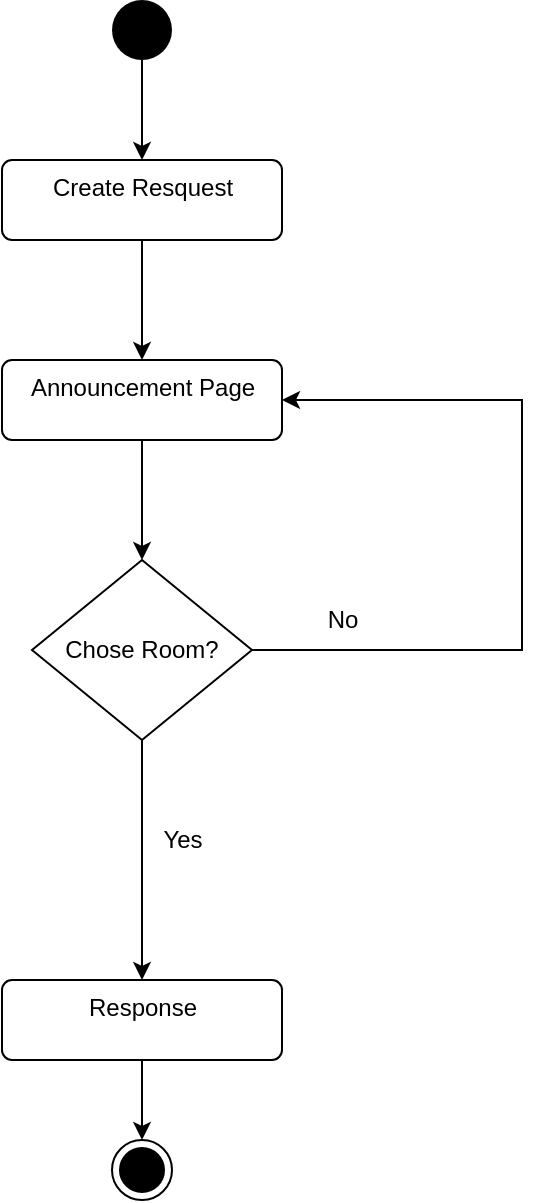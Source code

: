 <mxfile version="21.1.2" type="device" pages="19">
  <diagram id="cqayvLQNG3Y3-4uuws4L" name="UC1_BookingRoom">
    <mxGraphModel dx="1276" dy="654" grid="1" gridSize="10" guides="1" tooltips="1" connect="1" arrows="1" fold="1" page="1" pageScale="1" pageWidth="850" pageHeight="1100" math="0" shadow="0">
      <root>
        <mxCell id="0" />
        <mxCell id="1" parent="0" />
        <mxCell id="J7DKst7FOaqrxu8PXGQH-5" value="" style="edgeStyle=orthogonalEdgeStyle;rounded=0;orthogonalLoop=1;jettySize=auto;html=1;" parent="1" source="Vv3ci1FITu15jb4FHCei-15" target="J7DKst7FOaqrxu8PXGQH-3" edge="1">
          <mxGeometry relative="1" as="geometry" />
        </mxCell>
        <mxCell id="Vv3ci1FITu15jb4FHCei-15" value="" style="ellipse;fillColor=#000000;strokeColor=none;" parent="1" vertex="1">
          <mxGeometry x="455" y="20" width="30" height="30" as="geometry" />
        </mxCell>
        <mxCell id="w9bUTJ4ehEFFWIWjzYGg-2" style="edgeStyle=orthogonalEdgeStyle;rounded=0;orthogonalLoop=1;jettySize=auto;html=1;exitX=0.5;exitY=1;exitDx=0;exitDy=0;entryX=0.5;entryY=0;entryDx=0;entryDy=0;" parent="1" source="Vv3ci1FITu15jb4FHCei-16" target="w9bUTJ4ehEFFWIWjzYGg-1" edge="1">
          <mxGeometry relative="1" as="geometry" />
        </mxCell>
        <mxCell id="Vv3ci1FITu15jb4FHCei-16" value="Announcement Page" style="html=1;align=center;verticalAlign=top;rounded=1;absoluteArcSize=1;arcSize=10;dashed=0;" parent="1" vertex="1">
          <mxGeometry x="400" y="200" width="140" height="40" as="geometry" />
        </mxCell>
        <mxCell id="J7DKst7FOaqrxu8PXGQH-6" value="" style="edgeStyle=orthogonalEdgeStyle;rounded=0;orthogonalLoop=1;jettySize=auto;html=1;" parent="1" source="J7DKst7FOaqrxu8PXGQH-3" target="Vv3ci1FITu15jb4FHCei-16" edge="1">
          <mxGeometry relative="1" as="geometry" />
        </mxCell>
        <mxCell id="J7DKst7FOaqrxu8PXGQH-3" value="Create Resquest" style="html=1;align=center;verticalAlign=top;rounded=1;absoluteArcSize=1;arcSize=10;dashed=0;" parent="1" vertex="1">
          <mxGeometry x="400" y="100" width="140" height="40" as="geometry" />
        </mxCell>
        <mxCell id="w9bUTJ4ehEFFWIWjzYGg-3" style="edgeStyle=orthogonalEdgeStyle;rounded=0;orthogonalLoop=1;jettySize=auto;html=1;exitX=0.5;exitY=1;exitDx=0;exitDy=0;" parent="1" source="w9bUTJ4ehEFFWIWjzYGg-1" edge="1">
          <mxGeometry relative="1" as="geometry">
            <mxPoint x="470" y="510" as="targetPoint" />
          </mxGeometry>
        </mxCell>
        <mxCell id="5oMY5ZHnBaiinIG3VYqV-3" style="edgeStyle=orthogonalEdgeStyle;rounded=0;orthogonalLoop=1;jettySize=auto;html=1;exitX=1;exitY=0.5;exitDx=0;exitDy=0;entryX=1;entryY=0.5;entryDx=0;entryDy=0;" parent="1" source="w9bUTJ4ehEFFWIWjzYGg-1" target="Vv3ci1FITu15jb4FHCei-16" edge="1">
          <mxGeometry relative="1" as="geometry">
            <Array as="points">
              <mxPoint x="660" y="345" />
              <mxPoint x="660" y="220" />
            </Array>
          </mxGeometry>
        </mxCell>
        <mxCell id="w9bUTJ4ehEFFWIWjzYGg-1" value="Chose Room?" style="rhombus;whiteSpace=wrap;html=1;" parent="1" vertex="1">
          <mxGeometry x="415" y="300" width="110" height="90" as="geometry" />
        </mxCell>
        <mxCell id="w9bUTJ4ehEFFWIWjzYGg-4" value="Yes" style="text;html=1;align=center;verticalAlign=middle;resizable=0;points=[];autosize=1;strokeColor=none;fillColor=none;" parent="1" vertex="1">
          <mxGeometry x="470" y="425" width="40" height="30" as="geometry" />
        </mxCell>
        <mxCell id="5oMY5ZHnBaiinIG3VYqV-2" style="edgeStyle=orthogonalEdgeStyle;rounded=0;orthogonalLoop=1;jettySize=auto;html=1;exitX=0.5;exitY=1;exitDx=0;exitDy=0;entryX=0.5;entryY=0;entryDx=0;entryDy=0;" parent="1" source="w9bUTJ4ehEFFWIWjzYGg-5" target="5oMY5ZHnBaiinIG3VYqV-1" edge="1">
          <mxGeometry relative="1" as="geometry" />
        </mxCell>
        <mxCell id="w9bUTJ4ehEFFWIWjzYGg-5" value="Response" style="html=1;align=center;verticalAlign=top;rounded=1;absoluteArcSize=1;arcSize=10;dashed=0;" parent="1" vertex="1">
          <mxGeometry x="400" y="510" width="140" height="40" as="geometry" />
        </mxCell>
        <mxCell id="5oMY5ZHnBaiinIG3VYqV-1" value="" style="ellipse;html=1;shape=endState;fillColor=#000000;strokeColor=#000000;" parent="1" vertex="1">
          <mxGeometry x="455" y="590" width="30" height="30" as="geometry" />
        </mxCell>
        <mxCell id="5oMY5ZHnBaiinIG3VYqV-4" value="No" style="text;html=1;align=center;verticalAlign=middle;resizable=0;points=[];autosize=1;strokeColor=none;fillColor=none;" parent="1" vertex="1">
          <mxGeometry x="550" y="315" width="40" height="30" as="geometry" />
        </mxCell>
      </root>
    </mxGraphModel>
  </diagram>
  <diagram id="oFnt7SbY2ncCs58gW3-r" name="UC2_SeeGuestInfo">
    <mxGraphModel dx="1276" dy="654" grid="1" gridSize="10" guides="1" tooltips="1" connect="1" arrows="1" fold="1" page="1" pageScale="1" pageWidth="1100" pageHeight="1700" math="0" shadow="0">
      <root>
        <mxCell id="0" />
        <mxCell id="1" parent="0" />
        <mxCell id="I2Ork-ttKdQAiEJSRZfM-3" style="edgeStyle=orthogonalEdgeStyle;rounded=0;orthogonalLoop=1;jettySize=auto;html=1;exitX=1;exitY=0.5;exitDx=0;exitDy=0;entryX=0;entryY=0.5;entryDx=0;entryDy=0;" parent="1" source="I2Ork-ttKdQAiEJSRZfM-1" target="I2Ork-ttKdQAiEJSRZfM-2" edge="1">
          <mxGeometry relative="1" as="geometry" />
        </mxCell>
        <mxCell id="I2Ork-ttKdQAiEJSRZfM-1" value="" style="ellipse;fillColor=#000000;strokeColor=none;" parent="1" vertex="1">
          <mxGeometry x="160" y="180" width="30" height="30" as="geometry" />
        </mxCell>
        <mxCell id="5NVQPODxCKGCaWxz0r_e-5" style="edgeStyle=orthogonalEdgeStyle;rounded=0;orthogonalLoop=1;jettySize=auto;html=1;exitX=1;exitY=0.5;exitDx=0;exitDy=0;entryX=0;entryY=0.5;entryDx=0;entryDy=0;" parent="1" source="I2Ork-ttKdQAiEJSRZfM-2" target="5NVQPODxCKGCaWxz0r_e-4" edge="1">
          <mxGeometry relative="1" as="geometry" />
        </mxCell>
        <mxCell id="I2Ork-ttKdQAiEJSRZfM-2" value="Check Info" style="rhombus;whiteSpace=wrap;html=1;" parent="1" vertex="1">
          <mxGeometry x="320" y="155" width="80" height="80" as="geometry" />
        </mxCell>
        <mxCell id="I2Ork-ttKdQAiEJSRZfM-4" value="" style="endArrow=classic;html=1;rounded=0;" parent="1" target="I2Ork-ttKdQAiEJSRZfM-5" edge="1">
          <mxGeometry width="50" height="50" relative="1" as="geometry">
            <mxPoint x="360" y="235" as="sourcePoint" />
            <mxPoint x="360" y="310" as="targetPoint" />
          </mxGeometry>
        </mxCell>
        <mxCell id="5NVQPODxCKGCaWxz0r_e-2" style="edgeStyle=orthogonalEdgeStyle;rounded=0;orthogonalLoop=1;jettySize=auto;html=1;exitX=0.5;exitY=1;exitDx=0;exitDy=0;" parent="1" source="I2Ork-ttKdQAiEJSRZfM-5" target="5NVQPODxCKGCaWxz0r_e-1" edge="1">
          <mxGeometry relative="1" as="geometry" />
        </mxCell>
        <mxCell id="I2Ork-ttKdQAiEJSRZfM-5" value="Existing" style="rounded=0;whiteSpace=wrap;html=1;" parent="1" vertex="1">
          <mxGeometry x="300" y="290" width="120" height="60" as="geometry" />
        </mxCell>
        <mxCell id="5NVQPODxCKGCaWxz0r_e-1" value="" style="ellipse;html=1;shape=endState;fillColor=#000000;strokeColor=#000000;" parent="1" vertex="1">
          <mxGeometry x="345" y="440" width="30" height="30" as="geometry" />
        </mxCell>
        <mxCell id="5NVQPODxCKGCaWxz0r_e-3" value="No" style="text;html=1;align=center;verticalAlign=middle;resizable=0;points=[];autosize=1;strokeColor=none;fillColor=none;" parent="1" vertex="1">
          <mxGeometry x="320" y="235" width="40" height="30" as="geometry" />
        </mxCell>
        <mxCell id="0ws_fQSs4ynexm5g-DU--1" style="edgeStyle=orthogonalEdgeStyle;rounded=0;orthogonalLoop=1;jettySize=auto;html=1;entryX=0.5;entryY=0;entryDx=0;entryDy=0;" parent="1" source="5NVQPODxCKGCaWxz0r_e-4" target="5NVQPODxCKGCaWxz0r_e-11" edge="1">
          <mxGeometry relative="1" as="geometry" />
        </mxCell>
        <mxCell id="5NVQPODxCKGCaWxz0r_e-4" value="Lisst of guests page" style="rounded=0;whiteSpace=wrap;html=1;" parent="1" vertex="1">
          <mxGeometry x="620" y="165" width="120" height="60" as="geometry" />
        </mxCell>
        <mxCell id="5NVQPODxCKGCaWxz0r_e-6" value="Yes" style="text;html=1;align=center;verticalAlign=middle;resizable=0;points=[];autosize=1;strokeColor=none;fillColor=none;" parent="1" vertex="1">
          <mxGeometry x="470" y="165" width="40" height="30" as="geometry" />
        </mxCell>
        <mxCell id="5NVQPODxCKGCaWxz0r_e-13" style="edgeStyle=orthogonalEdgeStyle;rounded=0;orthogonalLoop=1;jettySize=auto;html=1;entryX=1;entryY=0.5;entryDx=0;entryDy=0;" parent="1" source="5NVQPODxCKGCaWxz0r_e-11" target="5NVQPODxCKGCaWxz0r_e-1" edge="1">
          <mxGeometry relative="1" as="geometry" />
        </mxCell>
        <mxCell id="5NVQPODxCKGCaWxz0r_e-11" value="Return Home Page" style="rounded=1;whiteSpace=wrap;html=1;" parent="1" vertex="1">
          <mxGeometry x="620" y="425" width="120" height="60" as="geometry" />
        </mxCell>
      </root>
    </mxGraphModel>
  </diagram>
  <diagram id="S0sjiEAD3CvSbl2jtD5F" name="UC3_CheckDailyTask">
    <mxGraphModel dx="1276" dy="654" grid="1" gridSize="10" guides="1" tooltips="1" connect="1" arrows="1" fold="1" page="1" pageScale="1" pageWidth="1100" pageHeight="1700" math="0" shadow="0">
      <root>
        <mxCell id="0" />
        <mxCell id="1" parent="0" />
        <mxCell id="ptqJ4mtPNj5o8cI1Ki3J-3" style="edgeStyle=orthogonalEdgeStyle;rounded=0;orthogonalLoop=1;jettySize=auto;html=1;exitX=1;exitY=0.5;exitDx=0;exitDy=0;" parent="1" source="ptqJ4mtPNj5o8cI1Ki3J-1" target="ptqJ4mtPNj5o8cI1Ki3J-2" edge="1">
          <mxGeometry relative="1" as="geometry" />
        </mxCell>
        <mxCell id="ptqJ4mtPNj5o8cI1Ki3J-1" value="" style="ellipse;fillColor=#000000;strokeColor=none;" parent="1" vertex="1">
          <mxGeometry x="90" y="370" width="30" height="30" as="geometry" />
        </mxCell>
        <mxCell id="ptqJ4mtPNj5o8cI1Ki3J-5" style="edgeStyle=orthogonalEdgeStyle;rounded=0;orthogonalLoop=1;jettySize=auto;html=1;exitX=1;exitY=0.5;exitDx=0;exitDy=0;" parent="1" source="ptqJ4mtPNj5o8cI1Ki3J-2" edge="1">
          <mxGeometry relative="1" as="geometry">
            <mxPoint x="460" y="385" as="targetPoint" />
          </mxGeometry>
        </mxCell>
        <mxCell id="ptqJ4mtPNj5o8cI1Ki3J-2" value="Pess Check Button" style="rounded=1;whiteSpace=wrap;html=1;" parent="1" vertex="1">
          <mxGeometry x="240" y="355" width="120" height="60" as="geometry" />
        </mxCell>
        <mxCell id="3uC_mH3nrztWQuc3C4cy-5" style="edgeStyle=orthogonalEdgeStyle;rounded=0;orthogonalLoop=1;jettySize=auto;html=1;exitX=0.5;exitY=0;exitDx=0;exitDy=0;entryX=0.5;entryY=0;entryDx=0;entryDy=0;" edge="1" parent="1" source="ptqJ4mtPNj5o8cI1Ki3J-13" target="ptqJ4mtPNj5o8cI1Ki3J-2">
          <mxGeometry relative="1" as="geometry">
            <Array as="points">
              <mxPoint x="510" y="280" />
              <mxPoint x="300" y="280" />
            </Array>
          </mxGeometry>
        </mxCell>
        <mxCell id="ptqJ4mtPNj5o8cI1Ki3J-13" value="Request List?" style="rhombus;whiteSpace=wrap;html=1;" parent="1" vertex="1">
          <mxGeometry x="460" y="337.5" width="100" height="95" as="geometry" />
        </mxCell>
        <mxCell id="UfgMN2htV7R3TmqFNwl2-1" value="" style="ellipse;html=1;shape=endState;fillColor=#000000;strokeColor=#000000;" parent="1" vertex="1">
          <mxGeometry x="870" y="370" width="30" height="30" as="geometry" />
        </mxCell>
        <mxCell id="3uC_mH3nrztWQuc3C4cy-1" value="" style="edgeStyle=orthogonalEdgeStyle;rounded=0;orthogonalLoop=1;jettySize=auto;html=1;exitX=1;exitY=0.5;exitDx=0;exitDy=0;" edge="1" parent="1" source="ptqJ4mtPNj5o8cI1Ki3J-13" target="ptqJ4mtPNj5o8cI1Ki3J-17">
          <mxGeometry relative="1" as="geometry">
            <mxPoint x="800.0" y="384.692" as="targetPoint" />
            <mxPoint x="560" y="385" as="sourcePoint" />
          </mxGeometry>
        </mxCell>
        <mxCell id="3uC_mH3nrztWQuc3C4cy-2" style="edgeStyle=orthogonalEdgeStyle;rounded=0;orthogonalLoop=1;jettySize=auto;html=1;entryX=0;entryY=0.5;entryDx=0;entryDy=0;" edge="1" parent="1" source="ptqJ4mtPNj5o8cI1Ki3J-17" target="UfgMN2htV7R3TmqFNwl2-1">
          <mxGeometry relative="1" as="geometry" />
        </mxCell>
        <mxCell id="ptqJ4mtPNj5o8cI1Ki3J-17" value="Display Daily Task&lt;br&gt;Button" style="rounded=1;whiteSpace=wrap;html=1;" parent="1" vertex="1">
          <mxGeometry x="650" y="355" width="120" height="60" as="geometry" />
        </mxCell>
        <mxCell id="3uC_mH3nrztWQuc3C4cy-3" value="Yes" style="text;html=1;align=center;verticalAlign=middle;resizable=0;points=[];autosize=1;strokeColor=none;fillColor=none;" vertex="1" parent="1">
          <mxGeometry x="570" y="355" width="40" height="30" as="geometry" />
        </mxCell>
        <mxCell id="3uC_mH3nrztWQuc3C4cy-6" value="No" style="text;html=1;align=center;verticalAlign=middle;resizable=0;points=[];autosize=1;strokeColor=none;fillColor=none;" vertex="1" parent="1">
          <mxGeometry x="390" y="275" width="40" height="30" as="geometry" />
        </mxCell>
      </root>
    </mxGraphModel>
  </diagram>
  <diagram name="UC4_CheckTheEvent" id="tpHMWZf8rQ5iv_eAT80M">
    <mxGraphModel dx="1276" dy="654" grid="1" gridSize="10" guides="1" tooltips="1" connect="1" arrows="1" fold="1" page="1" pageScale="1" pageWidth="1100" pageHeight="1700" math="0" shadow="0">
      <root>
        <mxCell id="-Wup32qsUDhv5PYqwylq-0" />
        <mxCell id="-Wup32qsUDhv5PYqwylq-1" parent="-Wup32qsUDhv5PYqwylq-0" />
        <mxCell id="-Wup32qsUDhv5PYqwylq-2" style="edgeStyle=orthogonalEdgeStyle;rounded=0;orthogonalLoop=1;jettySize=auto;html=1;exitX=1;exitY=0.5;exitDx=0;exitDy=0;" edge="1" parent="-Wup32qsUDhv5PYqwylq-1" source="-Wup32qsUDhv5PYqwylq-3" target="-Wup32qsUDhv5PYqwylq-5">
          <mxGeometry relative="1" as="geometry" />
        </mxCell>
        <mxCell id="-Wup32qsUDhv5PYqwylq-3" value="" style="ellipse;fillColor=#000000;strokeColor=none;" vertex="1" parent="-Wup32qsUDhv5PYqwylq-1">
          <mxGeometry x="90" y="370" width="30" height="30" as="geometry" />
        </mxCell>
        <mxCell id="-Wup32qsUDhv5PYqwylq-4" style="edgeStyle=orthogonalEdgeStyle;rounded=0;orthogonalLoop=1;jettySize=auto;html=1;exitX=1;exitY=0.5;exitDx=0;exitDy=0;" edge="1" parent="-Wup32qsUDhv5PYqwylq-1" source="-Wup32qsUDhv5PYqwylq-5">
          <mxGeometry relative="1" as="geometry">
            <mxPoint x="460" y="385" as="targetPoint" />
          </mxGeometry>
        </mxCell>
        <mxCell id="-Wup32qsUDhv5PYqwylq-5" value="Show Event&amp;nbsp;" style="rounded=1;whiteSpace=wrap;html=1;" vertex="1" parent="-Wup32qsUDhv5PYqwylq-1">
          <mxGeometry x="240" y="355" width="120" height="60" as="geometry" />
        </mxCell>
        <mxCell id="-Wup32qsUDhv5PYqwylq-6" style="edgeStyle=orthogonalEdgeStyle;rounded=0;orthogonalLoop=1;jettySize=auto;html=1;exitX=0.5;exitY=0;exitDx=0;exitDy=0;entryX=0.5;entryY=0;entryDx=0;entryDy=0;" edge="1" parent="-Wup32qsUDhv5PYqwylq-1" source="-Wup32qsUDhv5PYqwylq-7" target="-Wup32qsUDhv5PYqwylq-5">
          <mxGeometry relative="1" as="geometry">
            <Array as="points">
              <mxPoint x="510" y="280" />
              <mxPoint x="300" y="280" />
            </Array>
          </mxGeometry>
        </mxCell>
        <mxCell id="-Wup32qsUDhv5PYqwylq-7" value="Succes" style="rhombus;whiteSpace=wrap;html=1;" vertex="1" parent="-Wup32qsUDhv5PYqwylq-1">
          <mxGeometry x="460" y="337.5" width="100" height="95" as="geometry" />
        </mxCell>
        <mxCell id="-Wup32qsUDhv5PYqwylq-8" value="" style="ellipse;html=1;shape=endState;fillColor=#000000;strokeColor=#000000;" vertex="1" parent="-Wup32qsUDhv5PYqwylq-1">
          <mxGeometry x="890" y="210" width="30" height="30" as="geometry" />
        </mxCell>
        <mxCell id="-Wup32qsUDhv5PYqwylq-9" value="" style="edgeStyle=orthogonalEdgeStyle;rounded=0;orthogonalLoop=1;jettySize=auto;html=1;exitX=1;exitY=0.5;exitDx=0;exitDy=0;" edge="1" parent="-Wup32qsUDhv5PYqwylq-1" source="-Wup32qsUDhv5PYqwylq-7" target="-Wup32qsUDhv5PYqwylq-11">
          <mxGeometry relative="1" as="geometry">
            <mxPoint x="800.0" y="384.692" as="targetPoint" />
            <mxPoint x="560" y="385" as="sourcePoint" />
          </mxGeometry>
        </mxCell>
        <mxCell id="H0nTlVYTYt-O1CLwBEKm-1" style="edgeStyle=orthogonalEdgeStyle;rounded=0;orthogonalLoop=1;jettySize=auto;html=1;" edge="1" parent="-Wup32qsUDhv5PYqwylq-1" source="-Wup32qsUDhv5PYqwylq-11" target="H0nTlVYTYt-O1CLwBEKm-0">
          <mxGeometry relative="1" as="geometry" />
        </mxCell>
        <mxCell id="-Wup32qsUDhv5PYqwylq-11" value="List of events page" style="rounded=1;whiteSpace=wrap;html=1;" vertex="1" parent="-Wup32qsUDhv5PYqwylq-1">
          <mxGeometry x="650" y="355" width="120" height="60" as="geometry" />
        </mxCell>
        <mxCell id="-Wup32qsUDhv5PYqwylq-12" value="Yes" style="text;html=1;align=center;verticalAlign=middle;resizable=0;points=[];autosize=1;strokeColor=none;fillColor=none;" vertex="1" parent="-Wup32qsUDhv5PYqwylq-1">
          <mxGeometry x="570" y="355" width="40" height="30" as="geometry" />
        </mxCell>
        <mxCell id="-Wup32qsUDhv5PYqwylq-13" value="No" style="text;html=1;align=center;verticalAlign=middle;resizable=0;points=[];autosize=1;strokeColor=none;fillColor=none;" vertex="1" parent="-Wup32qsUDhv5PYqwylq-1">
          <mxGeometry x="390" y="275" width="40" height="30" as="geometry" />
        </mxCell>
        <mxCell id="H0nTlVYTYt-O1CLwBEKm-2" style="edgeStyle=orthogonalEdgeStyle;rounded=0;orthogonalLoop=1;jettySize=auto;html=1;entryX=0.5;entryY=1;entryDx=0;entryDy=0;" edge="1" parent="-Wup32qsUDhv5PYqwylq-1" source="H0nTlVYTYt-O1CLwBEKm-0" target="-Wup32qsUDhv5PYqwylq-8">
          <mxGeometry relative="1" as="geometry" />
        </mxCell>
        <mxCell id="H0nTlVYTYt-O1CLwBEKm-0" value="Display" style="rounded=1;whiteSpace=wrap;html=1;" vertex="1" parent="-Wup32qsUDhv5PYqwylq-1">
          <mxGeometry x="845" y="355" width="120" height="60" as="geometry" />
        </mxCell>
      </root>
    </mxGraphModel>
  </diagram>
  <diagram id="LlkBvpcFMMs3C884KenK" name="UC5_ChangeSalary">
    <mxGraphModel dx="1276" dy="654" grid="1" gridSize="10" guides="1" tooltips="1" connect="1" arrows="1" fold="1" page="1" pageScale="1" pageWidth="1100" pageHeight="1700" math="0" shadow="0">
      <root>
        <mxCell id="0" />
        <mxCell id="1" parent="0" />
        <mxCell id="hrMEJRn5hxgPDN4rWEWM-1" style="edgeStyle=orthogonalEdgeStyle;rounded=0;orthogonalLoop=1;jettySize=auto;html=1;exitX=1;exitY=0.5;exitDx=0;exitDy=0;" parent="1" source="hrMEJRn5hxgPDN4rWEWM-2" target="hrMEJRn5hxgPDN4rWEWM-4" edge="1">
          <mxGeometry relative="1" as="geometry" />
        </mxCell>
        <mxCell id="hrMEJRn5hxgPDN4rWEWM-2" value="" style="ellipse;fillColor=#000000;strokeColor=none;" parent="1" vertex="1">
          <mxGeometry x="50" y="370" width="30" height="30" as="geometry" />
        </mxCell>
        <mxCell id="hrMEJRn5hxgPDN4rWEWM-3" style="edgeStyle=orthogonalEdgeStyle;rounded=0;orthogonalLoop=1;jettySize=auto;html=1;exitX=1;exitY=0.5;exitDx=0;exitDy=0;" parent="1" source="hrMEJRn5hxgPDN4rWEWM-4" target="hrMEJRn5hxgPDN4rWEWM-7" edge="1">
          <mxGeometry relative="1" as="geometry" />
        </mxCell>
        <mxCell id="hrMEJRn5hxgPDN4rWEWM-4" value="List of employee" style="rounded=1;whiteSpace=wrap;html=1;" parent="1" vertex="1">
          <mxGeometry x="160" y="355" width="120" height="60" as="geometry" />
        </mxCell>
        <mxCell id="6wUeYQAhmNSxgJAg_2JN-1" style="edgeStyle=orthogonalEdgeStyle;rounded=0;orthogonalLoop=1;jettySize=auto;html=1;exitX=1;exitY=0.5;exitDx=0;exitDy=0;" edge="1" parent="1" source="hrMEJRn5hxgPDN4rWEWM-7" target="hrMEJRn5hxgPDN4rWEWM-17">
          <mxGeometry relative="1" as="geometry" />
        </mxCell>
        <mxCell id="hrMEJRn5hxgPDN4rWEWM-7" value="Request Employees" style="rounded=1;whiteSpace=wrap;html=1;" parent="1" vertex="1">
          <mxGeometry x="350" y="355" width="120" height="60" as="geometry" />
        </mxCell>
        <mxCell id="6wUeYQAhmNSxgJAg_2JN-3" value="" style="edgeStyle=orthogonalEdgeStyle;rounded=0;orthogonalLoop=1;jettySize=auto;html=1;" edge="1" parent="1" source="hrMEJRn5hxgPDN4rWEWM-17" target="6wUeYQAhmNSxgJAg_2JN-2">
          <mxGeometry relative="1" as="geometry" />
        </mxCell>
        <mxCell id="hrMEJRn5hxgPDN4rWEWM-17" value="Create Employee List Form" style="rounded=1;whiteSpace=wrap;html=1;" parent="1" vertex="1">
          <mxGeometry x="560" y="355" width="120" height="60" as="geometry" />
        </mxCell>
        <mxCell id="hrMEJRn5hxgPDN4rWEWM-18" value="" style="ellipse;html=1;shape=endState;fillColor=#000000;strokeColor=#000000;" parent="1" vertex="1">
          <mxGeometry x="930" y="825" width="30" height="30" as="geometry" />
        </mxCell>
        <mxCell id="hrMEJRn5hxgPDN4rWEWM-29" style="edgeStyle=orthogonalEdgeStyle;rounded=0;orthogonalLoop=1;jettySize=auto;html=1;exitX=0.5;exitY=1;exitDx=0;exitDy=0;entryX=0.5;entryY=0;entryDx=0;entryDy=0;" parent="1" source="hrMEJRn5hxgPDN4rWEWM-26" target="hrMEJRn5hxgPDN4rWEWM-28" edge="1">
          <mxGeometry relative="1" as="geometry" />
        </mxCell>
        <mxCell id="hrMEJRn5hxgPDN4rWEWM-26" value="Chose Employee Salary" style="rounded=1;whiteSpace=wrap;html=1;" parent="1" vertex="1">
          <mxGeometry x="560" y="590" width="120" height="60" as="geometry" />
        </mxCell>
        <mxCell id="6wUeYQAhmNSxgJAg_2JN-6" value="" style="edgeStyle=orthogonalEdgeStyle;rounded=0;orthogonalLoop=1;jettySize=auto;html=1;" edge="1" parent="1" source="hrMEJRn5hxgPDN4rWEWM-28" target="6wUeYQAhmNSxgJAg_2JN-5">
          <mxGeometry relative="1" as="geometry" />
        </mxCell>
        <mxCell id="hrMEJRn5hxgPDN4rWEWM-28" value="Change Employee Salary" style="rounded=1;whiteSpace=wrap;html=1;" parent="1" vertex="1">
          <mxGeometry x="560" y="700" width="120" height="60" as="geometry" />
        </mxCell>
        <mxCell id="6wUeYQAhmNSxgJAg_2JN-4" style="edgeStyle=orthogonalEdgeStyle;rounded=0;orthogonalLoop=1;jettySize=auto;html=1;entryX=0.5;entryY=0;entryDx=0;entryDy=0;" edge="1" parent="1" source="6wUeYQAhmNSxgJAg_2JN-2" target="hrMEJRn5hxgPDN4rWEWM-26">
          <mxGeometry relative="1" as="geometry" />
        </mxCell>
        <mxCell id="tmzC8xXTc9C5qZ3U_AIf-2" style="edgeStyle=orthogonalEdgeStyle;rounded=0;orthogonalLoop=1;jettySize=auto;html=1;exitX=1;exitY=0.5;exitDx=0;exitDy=0;entryX=0.567;entryY=0;entryDx=0;entryDy=0;entryPerimeter=0;" edge="1" parent="1" source="6wUeYQAhmNSxgJAg_2JN-2" target="hrMEJRn5hxgPDN4rWEWM-4">
          <mxGeometry relative="1" as="geometry">
            <Array as="points">
              <mxPoint x="840" y="500" />
              <mxPoint x="840" y="250" />
              <mxPoint x="228" y="250" />
            </Array>
          </mxGeometry>
        </mxCell>
        <mxCell id="6wUeYQAhmNSxgJAg_2JN-2" value="Success" style="rhombus;whiteSpace=wrap;html=1;rounded=1;" vertex="1" parent="1">
          <mxGeometry x="580" y="460" width="80" height="80" as="geometry" />
        </mxCell>
        <mxCell id="6wUeYQAhmNSxgJAg_2JN-9" value="" style="edgeStyle=orthogonalEdgeStyle;rounded=0;orthogonalLoop=1;jettySize=auto;html=1;" edge="1" parent="1" source="6wUeYQAhmNSxgJAg_2JN-5" target="6wUeYQAhmNSxgJAg_2JN-8">
          <mxGeometry relative="1" as="geometry" />
        </mxCell>
        <mxCell id="6wUeYQAhmNSxgJAg_2JN-5" value="Update to the system" style="rounded=1;whiteSpace=wrap;html=1;" vertex="1" parent="1">
          <mxGeometry x="560" y="810" width="120" height="60" as="geometry" />
        </mxCell>
        <mxCell id="6wUeYQAhmNSxgJAg_2JN-10" style="edgeStyle=orthogonalEdgeStyle;rounded=0;orthogonalLoop=1;jettySize=auto;html=1;exitX=1;exitY=0.5;exitDx=0;exitDy=0;" edge="1" parent="1" source="6wUeYQAhmNSxgJAg_2JN-8" target="hrMEJRn5hxgPDN4rWEWM-18">
          <mxGeometry relative="1" as="geometry" />
        </mxCell>
        <mxCell id="6wUeYQAhmNSxgJAg_2JN-13" value="" style="edgeStyle=orthogonalEdgeStyle;rounded=0;orthogonalLoop=1;jettySize=auto;html=1;" edge="1" parent="1" source="6wUeYQAhmNSxgJAg_2JN-8" target="6wUeYQAhmNSxgJAg_2JN-12">
          <mxGeometry relative="1" as="geometry" />
        </mxCell>
        <mxCell id="6wUeYQAhmNSxgJAg_2JN-8" value="Success&amp;nbsp;&lt;br&gt;update?" style="rhombus;whiteSpace=wrap;html=1;rounded=1;" vertex="1" parent="1">
          <mxGeometry x="770" y="800" width="80" height="80" as="geometry" />
        </mxCell>
        <mxCell id="6wUeYQAhmNSxgJAg_2JN-11" value="Yes" style="text;html=1;align=center;verticalAlign=middle;resizable=0;points=[];autosize=1;strokeColor=none;fillColor=none;" vertex="1" parent="1">
          <mxGeometry x="860" y="805" width="40" height="30" as="geometry" />
        </mxCell>
        <mxCell id="6wUeYQAhmNSxgJAg_2JN-14" style="edgeStyle=orthogonalEdgeStyle;rounded=0;orthogonalLoop=1;jettySize=auto;html=1;entryX=1;entryY=0.5;entryDx=0;entryDy=0;" edge="1" parent="1" source="6wUeYQAhmNSxgJAg_2JN-12" target="hrMEJRn5hxgPDN4rWEWM-26">
          <mxGeometry relative="1" as="geometry" />
        </mxCell>
        <mxCell id="6wUeYQAhmNSxgJAg_2JN-12" value="Destroy Request" style="whiteSpace=wrap;html=1;rounded=1;" vertex="1" parent="1">
          <mxGeometry x="750" y="590" width="120" height="60" as="geometry" />
        </mxCell>
        <mxCell id="tmzC8xXTc9C5qZ3U_AIf-1" value="Yes" style="text;html=1;align=center;verticalAlign=middle;resizable=0;points=[];autosize=1;strokeColor=none;fillColor=none;" vertex="1" parent="1">
          <mxGeometry x="620" y="545" width="40" height="30" as="geometry" />
        </mxCell>
        <mxCell id="tmzC8xXTc9C5qZ3U_AIf-3" value="No" style="text;html=1;align=center;verticalAlign=middle;resizable=0;points=[];autosize=1;strokeColor=none;fillColor=none;" vertex="1" parent="1">
          <mxGeometry x="680" y="465" width="40" height="30" as="geometry" />
        </mxCell>
        <mxCell id="64e46in7ZnTLMDeh_aBz-1" value="No" style="text;html=1;align=center;verticalAlign=middle;resizable=0;points=[];autosize=1;strokeColor=none;fillColor=none;" vertex="1" parent="1">
          <mxGeometry x="810" y="730" width="40" height="30" as="geometry" />
        </mxCell>
      </root>
    </mxGraphModel>
  </diagram>
  <diagram name="UC6_RoomDetailEdit" id="7xp4Qa0MoHEqDBS8FXTq">
    <mxGraphModel dx="1276" dy="654" grid="1" gridSize="10" guides="1" tooltips="1" connect="1" arrows="1" fold="1" page="1" pageScale="1" pageWidth="1100" pageHeight="1700" math="0" shadow="0">
      <root>
        <mxCell id="uOmuBiAkEhOZ8r0kSzNj-0" />
        <mxCell id="uOmuBiAkEhOZ8r0kSzNj-1" parent="uOmuBiAkEhOZ8r0kSzNj-0" />
        <mxCell id="uOmuBiAkEhOZ8r0kSzNj-2" style="edgeStyle=orthogonalEdgeStyle;rounded=0;orthogonalLoop=1;jettySize=auto;html=1;exitX=1;exitY=0.5;exitDx=0;exitDy=0;" edge="1" parent="uOmuBiAkEhOZ8r0kSzNj-1" source="uOmuBiAkEhOZ8r0kSzNj-3" target="uOmuBiAkEhOZ8r0kSzNj-5">
          <mxGeometry relative="1" as="geometry" />
        </mxCell>
        <mxCell id="uOmuBiAkEhOZ8r0kSzNj-3" value="" style="ellipse;fillColor=#000000;strokeColor=none;" vertex="1" parent="uOmuBiAkEhOZ8r0kSzNj-1">
          <mxGeometry x="50" y="370" width="30" height="30" as="geometry" />
        </mxCell>
        <mxCell id="uOmuBiAkEhOZ8r0kSzNj-4" style="edgeStyle=orthogonalEdgeStyle;rounded=0;orthogonalLoop=1;jettySize=auto;html=1;exitX=1;exitY=0.5;exitDx=0;exitDy=0;" edge="1" parent="uOmuBiAkEhOZ8r0kSzNj-1" source="uOmuBiAkEhOZ8r0kSzNj-5" target="uOmuBiAkEhOZ8r0kSzNj-7">
          <mxGeometry relative="1" as="geometry" />
        </mxCell>
        <mxCell id="uOmuBiAkEhOZ8r0kSzNj-5" value="List of room" style="rounded=1;whiteSpace=wrap;html=1;" vertex="1" parent="uOmuBiAkEhOZ8r0kSzNj-1">
          <mxGeometry x="160" y="355" width="120" height="60" as="geometry" />
        </mxCell>
        <mxCell id="uOmuBiAkEhOZ8r0kSzNj-6" style="edgeStyle=orthogonalEdgeStyle;rounded=0;orthogonalLoop=1;jettySize=auto;html=1;exitX=1;exitY=0.5;exitDx=0;exitDy=0;" edge="1" parent="uOmuBiAkEhOZ8r0kSzNj-1" source="uOmuBiAkEhOZ8r0kSzNj-7" target="uOmuBiAkEhOZ8r0kSzNj-9">
          <mxGeometry relative="1" as="geometry" />
        </mxCell>
        <mxCell id="uOmuBiAkEhOZ8r0kSzNj-7" value="Request List of Room" style="rounded=1;whiteSpace=wrap;html=1;" vertex="1" parent="uOmuBiAkEhOZ8r0kSzNj-1">
          <mxGeometry x="350" y="355" width="120" height="60" as="geometry" />
        </mxCell>
        <mxCell id="uOmuBiAkEhOZ8r0kSzNj-8" value="" style="edgeStyle=orthogonalEdgeStyle;rounded=0;orthogonalLoop=1;jettySize=auto;html=1;" edge="1" parent="uOmuBiAkEhOZ8r0kSzNj-1" source="uOmuBiAkEhOZ8r0kSzNj-9" target="uOmuBiAkEhOZ8r0kSzNj-16">
          <mxGeometry relative="1" as="geometry" />
        </mxCell>
        <mxCell id="uOmuBiAkEhOZ8r0kSzNj-9" value="Create List of Room Page" style="rounded=1;whiteSpace=wrap;html=1;" vertex="1" parent="uOmuBiAkEhOZ8r0kSzNj-1">
          <mxGeometry x="560" y="355" width="120" height="60" as="geometry" />
        </mxCell>
        <mxCell id="uOmuBiAkEhOZ8r0kSzNj-10" value="" style="ellipse;html=1;shape=endState;fillColor=#000000;strokeColor=#000000;" vertex="1" parent="uOmuBiAkEhOZ8r0kSzNj-1">
          <mxGeometry x="930" y="825" width="30" height="30" as="geometry" />
        </mxCell>
        <mxCell id="uOmuBiAkEhOZ8r0kSzNj-11" style="edgeStyle=orthogonalEdgeStyle;rounded=0;orthogonalLoop=1;jettySize=auto;html=1;exitX=0.5;exitY=1;exitDx=0;exitDy=0;entryX=0.5;entryY=0;entryDx=0;entryDy=0;" edge="1" parent="uOmuBiAkEhOZ8r0kSzNj-1" source="uOmuBiAkEhOZ8r0kSzNj-12" target="uOmuBiAkEhOZ8r0kSzNj-14">
          <mxGeometry relative="1" as="geometry" />
        </mxCell>
        <mxCell id="uOmuBiAkEhOZ8r0kSzNj-12" value="Chose Employee Salary" style="rounded=1;whiteSpace=wrap;html=1;" vertex="1" parent="uOmuBiAkEhOZ8r0kSzNj-1">
          <mxGeometry x="560" y="590" width="120" height="60" as="geometry" />
        </mxCell>
        <mxCell id="uOmuBiAkEhOZ8r0kSzNj-13" value="" style="edgeStyle=orthogonalEdgeStyle;rounded=0;orthogonalLoop=1;jettySize=auto;html=1;" edge="1" parent="uOmuBiAkEhOZ8r0kSzNj-1" source="uOmuBiAkEhOZ8r0kSzNj-14" target="uOmuBiAkEhOZ8r0kSzNj-18">
          <mxGeometry relative="1" as="geometry" />
        </mxCell>
        <mxCell id="uOmuBiAkEhOZ8r0kSzNj-14" value="Change Employee Salary" style="rounded=1;whiteSpace=wrap;html=1;" vertex="1" parent="uOmuBiAkEhOZ8r0kSzNj-1">
          <mxGeometry x="560" y="700" width="120" height="60" as="geometry" />
        </mxCell>
        <mxCell id="uOmuBiAkEhOZ8r0kSzNj-15" style="edgeStyle=orthogonalEdgeStyle;rounded=0;orthogonalLoop=1;jettySize=auto;html=1;entryX=0.5;entryY=0;entryDx=0;entryDy=0;" edge="1" parent="uOmuBiAkEhOZ8r0kSzNj-1" source="uOmuBiAkEhOZ8r0kSzNj-16" target="uOmuBiAkEhOZ8r0kSzNj-12">
          <mxGeometry relative="1" as="geometry" />
        </mxCell>
        <mxCell id="QjQTMwSUScJ8Ys6Ex-ZZ-1" style="edgeStyle=orthogonalEdgeStyle;rounded=0;orthogonalLoop=1;jettySize=auto;html=1;exitX=1;exitY=0.5;exitDx=0;exitDy=0;entryX=0.5;entryY=0;entryDx=0;entryDy=0;" edge="1" parent="uOmuBiAkEhOZ8r0kSzNj-1" source="uOmuBiAkEhOZ8r0kSzNj-16" target="uOmuBiAkEhOZ8r0kSzNj-5">
          <mxGeometry relative="1" as="geometry">
            <Array as="points">
              <mxPoint x="850" y="500" />
              <mxPoint x="850" y="240" />
              <mxPoint x="220" y="240" />
            </Array>
          </mxGeometry>
        </mxCell>
        <mxCell id="uOmuBiAkEhOZ8r0kSzNj-16" value="Success" style="rhombus;whiteSpace=wrap;html=1;rounded=1;" vertex="1" parent="uOmuBiAkEhOZ8r0kSzNj-1">
          <mxGeometry x="580" y="460" width="80" height="80" as="geometry" />
        </mxCell>
        <mxCell id="uOmuBiAkEhOZ8r0kSzNj-17" value="" style="edgeStyle=orthogonalEdgeStyle;rounded=0;orthogonalLoop=1;jettySize=auto;html=1;" edge="1" parent="uOmuBiAkEhOZ8r0kSzNj-1" source="uOmuBiAkEhOZ8r0kSzNj-18" target="uOmuBiAkEhOZ8r0kSzNj-21">
          <mxGeometry relative="1" as="geometry" />
        </mxCell>
        <mxCell id="uOmuBiAkEhOZ8r0kSzNj-18" value="Update to the system" style="rounded=1;whiteSpace=wrap;html=1;" vertex="1" parent="uOmuBiAkEhOZ8r0kSzNj-1">
          <mxGeometry x="560" y="810" width="120" height="60" as="geometry" />
        </mxCell>
        <mxCell id="uOmuBiAkEhOZ8r0kSzNj-19" style="edgeStyle=orthogonalEdgeStyle;rounded=0;orthogonalLoop=1;jettySize=auto;html=1;exitX=1;exitY=0.5;exitDx=0;exitDy=0;" edge="1" parent="uOmuBiAkEhOZ8r0kSzNj-1" source="uOmuBiAkEhOZ8r0kSzNj-21" target="uOmuBiAkEhOZ8r0kSzNj-10">
          <mxGeometry relative="1" as="geometry" />
        </mxCell>
        <mxCell id="uOmuBiAkEhOZ8r0kSzNj-20" value="" style="edgeStyle=orthogonalEdgeStyle;rounded=0;orthogonalLoop=1;jettySize=auto;html=1;" edge="1" parent="uOmuBiAkEhOZ8r0kSzNj-1" source="uOmuBiAkEhOZ8r0kSzNj-21" target="uOmuBiAkEhOZ8r0kSzNj-24">
          <mxGeometry relative="1" as="geometry" />
        </mxCell>
        <mxCell id="uOmuBiAkEhOZ8r0kSzNj-21" value="Success&amp;nbsp;&lt;br&gt;update?" style="rhombus;whiteSpace=wrap;html=1;rounded=1;" vertex="1" parent="uOmuBiAkEhOZ8r0kSzNj-1">
          <mxGeometry x="770" y="800" width="80" height="80" as="geometry" />
        </mxCell>
        <mxCell id="uOmuBiAkEhOZ8r0kSzNj-22" value="Yes" style="text;html=1;align=center;verticalAlign=middle;resizable=0;points=[];autosize=1;strokeColor=none;fillColor=none;" vertex="1" parent="uOmuBiAkEhOZ8r0kSzNj-1">
          <mxGeometry x="860" y="805" width="40" height="30" as="geometry" />
        </mxCell>
        <mxCell id="uOmuBiAkEhOZ8r0kSzNj-23" style="edgeStyle=orthogonalEdgeStyle;rounded=0;orthogonalLoop=1;jettySize=auto;html=1;entryX=1;entryY=0.5;entryDx=0;entryDy=0;" edge="1" parent="uOmuBiAkEhOZ8r0kSzNj-1" source="uOmuBiAkEhOZ8r0kSzNj-24" target="uOmuBiAkEhOZ8r0kSzNj-12">
          <mxGeometry relative="1" as="geometry" />
        </mxCell>
        <mxCell id="uOmuBiAkEhOZ8r0kSzNj-24" value="Destroy Request" style="whiteSpace=wrap;html=1;rounded=1;" vertex="1" parent="uOmuBiAkEhOZ8r0kSzNj-1">
          <mxGeometry x="750" y="700" width="120" height="60" as="geometry" />
        </mxCell>
        <mxCell id="QjQTMwSUScJ8Ys6Ex-ZZ-0" value="Yes" style="text;html=1;align=center;verticalAlign=middle;resizable=0;points=[];autosize=1;strokeColor=none;fillColor=none;" vertex="1" parent="uOmuBiAkEhOZ8r0kSzNj-1">
          <mxGeometry x="620" y="425" width="40" height="30" as="geometry" />
        </mxCell>
        <mxCell id="QjQTMwSUScJ8Ys6Ex-ZZ-2" value="No" style="text;html=1;align=center;verticalAlign=middle;resizable=0;points=[];autosize=1;strokeColor=none;fillColor=none;" vertex="1" parent="uOmuBiAkEhOZ8r0kSzNj-1">
          <mxGeometry x="680" y="475" width="40" height="30" as="geometry" />
        </mxCell>
        <mxCell id="QjQTMwSUScJ8Ys6Ex-ZZ-3" value="No" style="text;html=1;align=center;verticalAlign=middle;resizable=0;points=[];autosize=1;strokeColor=none;fillColor=none;" vertex="1" parent="uOmuBiAkEhOZ8r0kSzNj-1">
          <mxGeometry x="810" y="770" width="40" height="30" as="geometry" />
        </mxCell>
      </root>
    </mxGraphModel>
  </diagram>
  <diagram id="sHuxeyht8s7lAZf1Be1j" name="UC7_CancelEvnet">
    <mxGraphModel dx="1276" dy="654" grid="1" gridSize="10" guides="1" tooltips="1" connect="1" arrows="1" fold="1" page="1" pageScale="1" pageWidth="1100" pageHeight="1700" math="0" shadow="0">
      <root>
        <mxCell id="0" />
        <mxCell id="1" parent="0" />
        <mxCell id="C-KyJRwv32a_k0yxLp4R-1" style="edgeStyle=orthogonalEdgeStyle;rounded=0;orthogonalLoop=1;jettySize=auto;html=1;exitX=1;exitY=0.5;exitDx=0;exitDy=0;" parent="1" source="C-KyJRwv32a_k0yxLp4R-2" target="C-KyJRwv32a_k0yxLp4R-4" edge="1">
          <mxGeometry relative="1" as="geometry" />
        </mxCell>
        <mxCell id="C-KyJRwv32a_k0yxLp4R-2" value="" style="ellipse;fillColor=#000000;strokeColor=none;" parent="1" vertex="1">
          <mxGeometry x="40" y="370" width="30" height="30" as="geometry" />
        </mxCell>
        <mxCell id="yYstqhC-l57ZQ5Qa_H_E-3" style="edgeStyle=orthogonalEdgeStyle;rounded=0;orthogonalLoop=1;jettySize=auto;html=1;exitX=1;exitY=0.5;exitDx=0;exitDy=0;entryX=0;entryY=0.5;entryDx=0;entryDy=0;" edge="1" parent="1" source="C-KyJRwv32a_k0yxLp4R-4" target="yYstqhC-l57ZQ5Qa_H_E-1">
          <mxGeometry relative="1" as="geometry" />
        </mxCell>
        <mxCell id="C-KyJRwv32a_k0yxLp4R-4" value="List of Event Available" style="rounded=1;whiteSpace=wrap;html=1;" parent="1" vertex="1">
          <mxGeometry x="140" y="355" width="120" height="60" as="geometry" />
        </mxCell>
        <mxCell id="yYstqhC-l57ZQ5Qa_H_E-12" value="" style="edgeStyle=orthogonalEdgeStyle;rounded=0;orthogonalLoop=1;jettySize=auto;html=1;" edge="1" parent="1" source="C-KyJRwv32a_k0yxLp4R-7" target="yYstqhC-l57ZQ5Qa_H_E-11">
          <mxGeometry relative="1" as="geometry" />
        </mxCell>
        <mxCell id="C-KyJRwv32a_k0yxLp4R-7" value="List of Event available Page" style="rounded=1;whiteSpace=wrap;html=1;" parent="1" vertex="1">
          <mxGeometry x="680" y="355" width="120" height="60" as="geometry" />
        </mxCell>
        <mxCell id="C-KyJRwv32a_k0yxLp4R-18" value="" style="ellipse;html=1;shape=endState;fillColor=#000000;strokeColor=#000000;" parent="1" vertex="1">
          <mxGeometry x="310" y="650" width="30" height="30" as="geometry" />
        </mxCell>
        <mxCell id="C-KyJRwv32a_k0yxLp4R-19" value="Request a Page" style="text;html=1;align=center;verticalAlign=middle;resizable=0;points=[];autosize=1;strokeColor=none;fillColor=none;" parent="1" vertex="1">
          <mxGeometry x="295" y="355" width="110" height="30" as="geometry" />
        </mxCell>
        <mxCell id="yYstqhC-l57ZQ5Qa_H_E-4" style="edgeStyle=orthogonalEdgeStyle;rounded=0;orthogonalLoop=1;jettySize=auto;html=1;exitX=1;exitY=0.5;exitDx=0;exitDy=0;entryX=0;entryY=0.5;entryDx=0;entryDy=0;" edge="1" parent="1" source="yYstqhC-l57ZQ5Qa_H_E-1" target="C-KyJRwv32a_k0yxLp4R-7">
          <mxGeometry relative="1" as="geometry" />
        </mxCell>
        <mxCell id="yYstqhC-l57ZQ5Qa_H_E-7" style="edgeStyle=orthogonalEdgeStyle;rounded=0;orthogonalLoop=1;jettySize=auto;html=1;exitX=0.5;exitY=0;exitDx=0;exitDy=0;entryX=0.5;entryY=0;entryDx=0;entryDy=0;" edge="1" parent="1" source="yYstqhC-l57ZQ5Qa_H_E-1" target="C-KyJRwv32a_k0yxLp4R-4">
          <mxGeometry relative="1" as="geometry">
            <Array as="points">
              <mxPoint x="500" y="300" />
              <mxPoint x="200" y="300" />
            </Array>
          </mxGeometry>
        </mxCell>
        <mxCell id="yYstqhC-l57ZQ5Qa_H_E-1" value="Success" style="rhombus;whiteSpace=wrap;html=1;rounded=1;" vertex="1" parent="1">
          <mxGeometry x="460" y="345" width="80" height="80" as="geometry" />
        </mxCell>
        <mxCell id="yYstqhC-l57ZQ5Qa_H_E-5" value="Yes" style="text;html=1;align=center;verticalAlign=middle;resizable=0;points=[];autosize=1;strokeColor=none;fillColor=none;" vertex="1" parent="1">
          <mxGeometry x="580" y="355" width="40" height="30" as="geometry" />
        </mxCell>
        <mxCell id="yYstqhC-l57ZQ5Qa_H_E-8" value="No" style="text;html=1;align=center;verticalAlign=middle;resizable=0;points=[];autosize=1;strokeColor=none;fillColor=none;" vertex="1" parent="1">
          <mxGeometry x="340" y="270" width="40" height="30" as="geometry" />
        </mxCell>
        <mxCell id="yYstqhC-l57ZQ5Qa_H_E-14" value="" style="edgeStyle=orthogonalEdgeStyle;rounded=0;orthogonalLoop=1;jettySize=auto;html=1;" edge="1" parent="1" source="yYstqhC-l57ZQ5Qa_H_E-11" target="yYstqhC-l57ZQ5Qa_H_E-13">
          <mxGeometry relative="1" as="geometry" />
        </mxCell>
        <mxCell id="yYstqhC-l57ZQ5Qa_H_E-11" value="Select and Cancel" style="rounded=1;whiteSpace=wrap;html=1;" vertex="1" parent="1">
          <mxGeometry x="680" y="495" width="120" height="60" as="geometry" />
        </mxCell>
        <mxCell id="yYstqhC-l57ZQ5Qa_H_E-16" value="" style="edgeStyle=orthogonalEdgeStyle;rounded=0;orthogonalLoop=1;jettySize=auto;html=1;" edge="1" parent="1" source="yYstqhC-l57ZQ5Qa_H_E-13" target="yYstqhC-l57ZQ5Qa_H_E-15">
          <mxGeometry relative="1" as="geometry" />
        </mxCell>
        <mxCell id="yYstqhC-l57ZQ5Qa_H_E-13" value="Updating" style="rounded=1;whiteSpace=wrap;html=1;" vertex="1" parent="1">
          <mxGeometry x="680" y="635" width="120" height="60" as="geometry" />
        </mxCell>
        <mxCell id="yYstqhC-l57ZQ5Qa_H_E-17" style="edgeStyle=orthogonalEdgeStyle;rounded=0;orthogonalLoop=1;jettySize=auto;html=1;" edge="1" parent="1" source="yYstqhC-l57ZQ5Qa_H_E-15" target="C-KyJRwv32a_k0yxLp4R-18">
          <mxGeometry relative="1" as="geometry" />
        </mxCell>
        <mxCell id="yYstqhC-l57ZQ5Qa_H_E-15" value="Send notification" style="rounded=1;whiteSpace=wrap;html=1;" vertex="1" parent="1">
          <mxGeometry x="480" y="635" width="120" height="60" as="geometry" />
        </mxCell>
      </root>
    </mxGraphModel>
  </diagram>
  <diagram id="KHx8izOf8Qv2FNeWv9PV" name="UC8-EditEmployeeTask">
    <mxGraphModel dx="1276" dy="654" grid="1" gridSize="10" guides="1" tooltips="1" connect="1" arrows="1" fold="1" page="1" pageScale="1" pageWidth="1100" pageHeight="1700" math="0" shadow="0">
      <root>
        <mxCell id="0" />
        <mxCell id="1" parent="0" />
        <mxCell id="N4y0r3RWcBshVaodYCkG-1" style="edgeStyle=orthogonalEdgeStyle;rounded=0;orthogonalLoop=1;jettySize=auto;html=1;exitX=1;exitY=0.5;exitDx=0;exitDy=0;" parent="1" source="N4y0r3RWcBshVaodYCkG-2" target="N4y0r3RWcBshVaodYCkG-4" edge="1">
          <mxGeometry relative="1" as="geometry" />
        </mxCell>
        <mxCell id="N4y0r3RWcBshVaodYCkG-2" value="" style="ellipse;fillColor=#000000;strokeColor=none;" parent="1" vertex="1">
          <mxGeometry x="40" y="370" width="30" height="30" as="geometry" />
        </mxCell>
        <mxCell id="N4y0r3RWcBshVaodYCkG-3" style="edgeStyle=orthogonalEdgeStyle;rounded=0;orthogonalLoop=1;jettySize=auto;html=1;exitX=1;exitY=0.5;exitDx=0;exitDy=0;" parent="1" source="N4y0r3RWcBshVaodYCkG-4" target="N4y0r3RWcBshVaodYCkG-6" edge="1">
          <mxGeometry relative="1" as="geometry" />
        </mxCell>
        <mxCell id="N4y0r3RWcBshVaodYCkG-4" value="Edit Employee Task" style="rounded=1;whiteSpace=wrap;html=1;" parent="1" vertex="1">
          <mxGeometry x="140" y="355" width="120" height="60" as="geometry" />
        </mxCell>
        <mxCell id="XEVzB5VqPJeNvoVRkrla-2" value="" style="edgeStyle=orthogonalEdgeStyle;rounded=0;orthogonalLoop=1;jettySize=auto;html=1;" edge="1" parent="1" source="N4y0r3RWcBshVaodYCkG-6" target="XEVzB5VqPJeNvoVRkrla-1">
          <mxGeometry relative="1" as="geometry" />
        </mxCell>
        <mxCell id="N4y0r3RWcBshVaodYCkG-6" value="List of Employee task page" style="rounded=1;whiteSpace=wrap;html=1;" parent="1" vertex="1">
          <mxGeometry x="460" y="355" width="120" height="60" as="geometry" />
        </mxCell>
        <mxCell id="N4y0r3RWcBshVaodYCkG-9" value="" style="ellipse;html=1;shape=endState;fillColor=#000000;strokeColor=#000000;" parent="1" vertex="1">
          <mxGeometry x="40" y="745" width="30" height="30" as="geometry" />
        </mxCell>
        <mxCell id="N4y0r3RWcBshVaodYCkG-10" value="Request Employee Task" style="text;html=1;align=center;verticalAlign=middle;resizable=0;points=[];autosize=1;strokeColor=none;fillColor=none;" parent="1" vertex="1">
          <mxGeometry x="275" y="355" width="150" height="30" as="geometry" />
        </mxCell>
        <mxCell id="soh4fOXr7rrMJO44VHe5-3" style="edgeStyle=orthogonalEdgeStyle;rounded=0;orthogonalLoop=1;jettySize=auto;html=1;exitX=0.5;exitY=1;exitDx=0;exitDy=0;entryX=0.5;entryY=0;entryDx=0;entryDy=0;" parent="1" source="VDrLt7whYcGEfBexYZKV-3" target="soh4fOXr7rrMJO44VHe5-2" edge="1">
          <mxGeometry relative="1" as="geometry" />
        </mxCell>
        <mxCell id="VDrLt7whYcGEfBexYZKV-3" value="Select Employee" style="rounded=1;whiteSpace=wrap;html=1;" parent="1" vertex="1">
          <mxGeometry x="680" y="480" width="120" height="60" as="geometry" />
        </mxCell>
        <mxCell id="XEVzB5VqPJeNvoVRkrla-7" style="edgeStyle=orthogonalEdgeStyle;rounded=0;orthogonalLoop=1;jettySize=auto;html=1;entryX=1;entryY=0.5;entryDx=0;entryDy=0;" edge="1" parent="1" source="soh4fOXr7rrMJO44VHe5-2" target="XEVzB5VqPJeNvoVRkrla-5">
          <mxGeometry relative="1" as="geometry" />
        </mxCell>
        <mxCell id="soh4fOXr7rrMJO44VHe5-2" value="Send Notification" style="rounded=1;whiteSpace=wrap;html=1;" parent="1" vertex="1">
          <mxGeometry x="680" y="620" width="120" height="60" as="geometry" />
        </mxCell>
        <mxCell id="XEVzB5VqPJeNvoVRkrla-3" style="edgeStyle=orthogonalEdgeStyle;rounded=0;orthogonalLoop=1;jettySize=auto;html=1;entryX=0.5;entryY=0;entryDx=0;entryDy=0;" edge="1" parent="1" source="XEVzB5VqPJeNvoVRkrla-1" target="VDrLt7whYcGEfBexYZKV-3">
          <mxGeometry relative="1" as="geometry" />
        </mxCell>
        <mxCell id="XEVzB5VqPJeNvoVRkrla-1" value="Display" style="rounded=1;whiteSpace=wrap;html=1;" vertex="1" parent="1">
          <mxGeometry x="680" y="355" width="120" height="60" as="geometry" />
        </mxCell>
        <mxCell id="XEVzB5VqPJeNvoVRkrla-4" value="Request Employee &lt;br&gt;Task List" style="text;html=1;align=center;verticalAlign=middle;resizable=0;points=[];autosize=1;strokeColor=none;fillColor=none;" vertex="1" parent="1">
          <mxGeometry x="740" y="560" width="120" height="40" as="geometry" />
        </mxCell>
        <mxCell id="XEVzB5VqPJeNvoVRkrla-10" value="" style="edgeStyle=orthogonalEdgeStyle;rounded=0;orthogonalLoop=1;jettySize=auto;html=1;" edge="1" parent="1" source="XEVzB5VqPJeNvoVRkrla-5" target="XEVzB5VqPJeNvoVRkrla-9">
          <mxGeometry relative="1" as="geometry" />
        </mxCell>
        <mxCell id="XEVzB5VqPJeNvoVRkrla-5" value="Send Notification" style="rounded=1;whiteSpace=wrap;html=1;" vertex="1" parent="1">
          <mxGeometry x="560" y="730" width="120" height="60" as="geometry" />
        </mxCell>
        <mxCell id="XEVzB5VqPJeNvoVRkrla-8" value="Display" style="text;html=1;align=center;verticalAlign=middle;resizable=0;points=[];autosize=1;strokeColor=none;fillColor=none;" vertex="1" parent="1">
          <mxGeometry x="750" y="700" width="60" height="30" as="geometry" />
        </mxCell>
        <mxCell id="XEVzB5VqPJeNvoVRkrla-12" value="" style="edgeStyle=orthogonalEdgeStyle;rounded=0;orthogonalLoop=1;jettySize=auto;html=1;" edge="1" parent="1" source="XEVzB5VqPJeNvoVRkrla-9" target="XEVzB5VqPJeNvoVRkrla-11">
          <mxGeometry relative="1" as="geometry" />
        </mxCell>
        <mxCell id="XEVzB5VqPJeNvoVRkrla-9" value="Edit" style="rounded=1;whiteSpace=wrap;html=1;" vertex="1" parent="1">
          <mxGeometry x="360" y="730" width="120" height="60" as="geometry" />
        </mxCell>
        <mxCell id="XEVzB5VqPJeNvoVRkrla-13" style="edgeStyle=orthogonalEdgeStyle;rounded=0;orthogonalLoop=1;jettySize=auto;html=1;exitX=0;exitY=0.5;exitDx=0;exitDy=0;entryX=1;entryY=0.5;entryDx=0;entryDy=0;" edge="1" parent="1" source="XEVzB5VqPJeNvoVRkrla-11" target="N4y0r3RWcBshVaodYCkG-9">
          <mxGeometry relative="1" as="geometry" />
        </mxCell>
        <mxCell id="XEVzB5VqPJeNvoVRkrla-11" value="Update" style="rounded=1;whiteSpace=wrap;html=1;" vertex="1" parent="1">
          <mxGeometry x="160" y="730" width="120" height="60" as="geometry" />
        </mxCell>
      </root>
    </mxGraphModel>
  </diagram>
  <diagram id="qYMRfEmkPktkoYfEE4aP" name="UC9_LogIntoSystem">
    <mxGraphModel dx="1276" dy="654" grid="1" gridSize="10" guides="1" tooltips="1" connect="1" arrows="1" fold="1" page="1" pageScale="1" pageWidth="1100" pageHeight="1700" math="0" shadow="0">
      <root>
        <mxCell id="0" />
        <mxCell id="1" parent="0" />
        <mxCell id="UWayO1umxpSxojt2qdXo-1" value="" style="ellipse;fillColor=#000000;strokeColor=none;" parent="1" vertex="1">
          <mxGeometry x="455" y="20" width="30" height="30" as="geometry" />
        </mxCell>
        <mxCell id="VBWwxBtcgoOA3XDyaHxQ-1" value="IDLE" style="rounded=1;whiteSpace=wrap;html=1;" parent="1" vertex="1">
          <mxGeometry x="410" y="90" width="120" height="60" as="geometry" />
        </mxCell>
        <mxCell id="VBWwxBtcgoOA3XDyaHxQ-2" value="" style="endArrow=classic;html=1;rounded=0;exitX=0.5;exitY=1;exitDx=0;exitDy=0;" parent="1" source="UWayO1umxpSxojt2qdXo-1" target="VBWwxBtcgoOA3XDyaHxQ-1" edge="1">
          <mxGeometry width="50" height="50" relative="1" as="geometry">
            <mxPoint x="450" y="50" as="sourcePoint" />
            <mxPoint x="510" as="targetPoint" />
          </mxGeometry>
        </mxCell>
        <mxCell id="VBWwxBtcgoOA3XDyaHxQ-3" value="" style="endArrow=classic;html=1;rounded=0;" parent="1" edge="1">
          <mxGeometry width="50" height="50" relative="1" as="geometry">
            <mxPoint x="530" y="120" as="sourcePoint" />
            <mxPoint x="640" y="200" as="targetPoint" />
            <Array as="points">
              <mxPoint x="640" y="120" />
            </Array>
          </mxGeometry>
        </mxCell>
        <mxCell id="VBWwxBtcgoOA3XDyaHxQ-4" value="Customer" style="text;html=1;align=center;verticalAlign=middle;resizable=0;points=[];autosize=1;strokeColor=none;fillColor=none;" parent="1" vertex="1">
          <mxGeometry x="550" y="85" width="80" height="30" as="geometry" />
        </mxCell>
        <mxCell id="VBWwxBtcgoOA3XDyaHxQ-5" value="Login" style="rounded=1;whiteSpace=wrap;html=1;" parent="1" vertex="1">
          <mxGeometry x="590" y="200" width="120" height="60" as="geometry" />
        </mxCell>
        <mxCell id="VBWwxBtcgoOA3XDyaHxQ-6" value="" style="endArrow=classic;html=1;rounded=0;" parent="1" edge="1">
          <mxGeometry width="50" height="50" relative="1" as="geometry">
            <mxPoint x="410" y="115" as="sourcePoint" />
            <mxPoint x="270" y="200" as="targetPoint" />
            <Array as="points">
              <mxPoint x="270" y="115" />
            </Array>
          </mxGeometry>
        </mxCell>
        <mxCell id="VBWwxBtcgoOA3XDyaHxQ-8" value="Guest" style="text;html=1;align=center;verticalAlign=middle;resizable=0;points=[];autosize=1;strokeColor=none;fillColor=none;" parent="1" vertex="1">
          <mxGeometry x="310" y="85" width="60" height="30" as="geometry" />
        </mxCell>
        <mxCell id="VBWwxBtcgoOA3XDyaHxQ-9" value="Register" style="rhombus;whiteSpace=wrap;html=1;" parent="1" vertex="1">
          <mxGeometry x="230" y="200" width="80" height="80" as="geometry" />
        </mxCell>
        <mxCell id="VBWwxBtcgoOA3XDyaHxQ-11" value="" style="endArrow=classic;html=1;rounded=0;" parent="1" edge="1">
          <mxGeometry width="50" height="50" relative="1" as="geometry">
            <mxPoint x="230" y="240" as="sourcePoint" />
            <mxPoint x="80" y="240" as="targetPoint" />
          </mxGeometry>
        </mxCell>
        <mxCell id="Q-t2P4SlNMyf1b_e4ZQT-1" value="" style="ellipse;html=1;shape=endState;fillColor=#000000;strokeColor=#000000;" parent="1" vertex="1">
          <mxGeometry x="40" y="225" width="30" height="30" as="geometry" />
        </mxCell>
        <mxCell id="Q-t2P4SlNMyf1b_e4ZQT-2" value="Only View Website" style="text;html=1;align=center;verticalAlign=middle;resizable=0;points=[];autosize=1;strokeColor=none;fillColor=none;" parent="1" vertex="1">
          <mxGeometry x="100" y="210" width="120" height="30" as="geometry" />
        </mxCell>
        <mxCell id="Q-t2P4SlNMyf1b_e4ZQT-3" value="No" style="text;html=1;align=center;verticalAlign=middle;resizable=0;points=[];autosize=1;strokeColor=none;fillColor=none;" parent="1" vertex="1">
          <mxGeometry x="200" y="240" width="40" height="30" as="geometry" />
        </mxCell>
        <mxCell id="Q-t2P4SlNMyf1b_e4ZQT-4" value="" style="endArrow=classic;html=1;rounded=0;" parent="1" edge="1">
          <mxGeometry width="50" height="50" relative="1" as="geometry">
            <mxPoint x="269.5" y="280" as="sourcePoint" />
            <mxPoint x="270" y="340" as="targetPoint" />
          </mxGeometry>
        </mxCell>
        <mxCell id="Q-t2P4SlNMyf1b_e4ZQT-5" value="Yes" style="text;html=1;align=center;verticalAlign=middle;resizable=0;points=[];autosize=1;strokeColor=none;fillColor=none;" parent="1" vertex="1">
          <mxGeometry x="270" y="280" width="40" height="30" as="geometry" />
        </mxCell>
        <mxCell id="48XteLVSWuOSw09eDU2G-1" value="" style="rounded=1;whiteSpace=wrap;html=1;" parent="1" vertex="1">
          <mxGeometry x="40" y="340" width="320" height="450" as="geometry" />
        </mxCell>
        <mxCell id="48XteLVSWuOSw09eDU2G-3" value="Register Page" style="rounded=0;whiteSpace=wrap;html=1;" parent="1" vertex="1">
          <mxGeometry x="200" y="340" width="120" height="30" as="geometry" />
        </mxCell>
        <mxCell id="48XteLVSWuOSw09eDU2G-4" value="" style="ellipse;fillColor=#000000;strokeColor=none;" parent="1" vertex="1">
          <mxGeometry x="185" y="380" width="30" height="30" as="geometry" />
        </mxCell>
        <mxCell id="48XteLVSWuOSw09eDU2G-8" value="" style="endArrow=classic;html=1;rounded=0;" parent="1" edge="1">
          <mxGeometry width="50" height="50" relative="1" as="geometry">
            <mxPoint x="200" y="410" as="sourcePoint" />
            <mxPoint x="200.5" y="440" as="targetPoint" />
          </mxGeometry>
        </mxCell>
        <mxCell id="48XteLVSWuOSw09eDU2G-9" value="Register" style="rounded=1;whiteSpace=wrap;html=1;" parent="1" vertex="1">
          <mxGeometry x="140" y="440" width="120" height="60" as="geometry" />
        </mxCell>
        <mxCell id="48XteLVSWuOSw09eDU2G-11" value="" style="endArrow=classic;html=1;rounded=0;" parent="1" edge="1">
          <mxGeometry width="50" height="50" relative="1" as="geometry">
            <mxPoint x="199" y="500" as="sourcePoint" />
            <mxPoint x="200" y="540" as="targetPoint" />
          </mxGeometry>
        </mxCell>
        <mxCell id="48XteLVSWuOSw09eDU2G-12" value="Enter Information" style="rounded=1;whiteSpace=wrap;html=1;" parent="1" vertex="1">
          <mxGeometry x="140" y="540" width="120" height="60" as="geometry" />
        </mxCell>
        <mxCell id="48XteLVSWuOSw09eDU2G-13" value="Enter Information" style="rounded=1;whiteSpace=wrap;html=1;" parent="1" vertex="1">
          <mxGeometry x="140" y="680" width="120" height="60" as="geometry" />
        </mxCell>
        <mxCell id="48XteLVSWuOSw09eDU2G-16" value="" style="endArrow=classic;html=1;rounded=0;exitX=0.5;exitY=1;exitDx=0;exitDy=0;" parent="1" source="48XteLVSWuOSw09eDU2G-12" edge="1">
          <mxGeometry width="50" height="50" relative="1" as="geometry">
            <mxPoint x="199.5" y="620" as="sourcePoint" />
            <mxPoint x="200" y="680" as="targetPoint" />
          </mxGeometry>
        </mxCell>
        <mxCell id="48XteLVSWuOSw09eDU2G-17" value="" style="endArrow=classic;html=1;rounded=0;exitX=1;exitY=0.5;exitDx=0;exitDy=0;" parent="1" source="48XteLVSWuOSw09eDU2G-13" edge="1">
          <mxGeometry width="50" height="50" relative="1" as="geometry">
            <mxPoint x="270" y="660" as="sourcePoint" />
            <mxPoint x="260" y="570" as="targetPoint" />
            <Array as="points">
              <mxPoint x="350" y="710" />
              <mxPoint x="350" y="570" />
            </Array>
          </mxGeometry>
        </mxCell>
        <mxCell id="48XteLVSWuOSw09eDU2G-18" value="Invalid Info" style="text;html=1;align=center;verticalAlign=middle;resizable=0;points=[];autosize=1;strokeColor=none;fillColor=none;" parent="1" vertex="1">
          <mxGeometry x="270" y="610" width="80" height="30" as="geometry" />
        </mxCell>
        <mxCell id="48XteLVSWuOSw09eDU2G-20" value="" style="endArrow=classic;html=1;rounded=0;" parent="1" target="48XteLVSWuOSw09eDU2G-13" edge="1">
          <mxGeometry width="50" height="50" relative="1" as="geometry">
            <mxPoint x="140" y="570" as="sourcePoint" />
            <mxPoint x="150" y="650" as="targetPoint" />
            <Array as="points">
              <mxPoint x="70" y="570" />
              <mxPoint x="70" y="710" />
            </Array>
          </mxGeometry>
        </mxCell>
        <mxCell id="48XteLVSWuOSw09eDU2G-21" value="Provide Info" style="text;html=1;align=center;verticalAlign=middle;resizable=0;points=[];autosize=1;strokeColor=none;fillColor=none;" parent="1" vertex="1">
          <mxGeometry x="65" y="610" width="90" height="30" as="geometry" />
        </mxCell>
        <mxCell id="48XteLVSWuOSw09eDU2G-23" value="" style="endArrow=classic;html=1;rounded=0;" parent="1" edge="1">
          <mxGeometry width="50" height="50" relative="1" as="geometry">
            <mxPoint x="199.5" y="740" as="sourcePoint" />
            <mxPoint x="200" y="850" as="targetPoint" />
          </mxGeometry>
        </mxCell>
        <mxCell id="48XteLVSWuOSw09eDU2G-24" value="Registed" style="rounded=1;whiteSpace=wrap;html=1;" parent="1" vertex="1">
          <mxGeometry x="140" y="850" width="120" height="60" as="geometry" />
        </mxCell>
        <mxCell id="48XteLVSWuOSw09eDU2G-25" value="Enter Information" style="rounded=1;whiteSpace=wrap;html=1;" parent="1" vertex="1">
          <mxGeometry x="580" y="310" width="120" height="60" as="geometry" />
        </mxCell>
        <mxCell id="48XteLVSWuOSw09eDU2G-26" value="" style="endArrow=classic;html=1;rounded=0;" parent="1" target="48XteLVSWuOSw09eDU2G-25" edge="1">
          <mxGeometry width="50" height="50" relative="1" as="geometry">
            <mxPoint x="640" y="260" as="sourcePoint" />
            <mxPoint x="690" y="210" as="targetPoint" />
          </mxGeometry>
        </mxCell>
        <mxCell id="48XteLVSWuOSw09eDU2G-27" value="Valid?" style="rhombus;whiteSpace=wrap;html=1;" parent="1" vertex="1">
          <mxGeometry x="600" y="410" width="80" height="80" as="geometry" />
        </mxCell>
        <mxCell id="48XteLVSWuOSw09eDU2G-28" value="" style="endArrow=classic;html=1;rounded=0;" parent="1" target="48XteLVSWuOSw09eDU2G-27" edge="1">
          <mxGeometry width="50" height="50" relative="1" as="geometry">
            <mxPoint x="640" y="370" as="sourcePoint" />
            <mxPoint x="690" y="320" as="targetPoint" />
          </mxGeometry>
        </mxCell>
        <mxCell id="48XteLVSWuOSw09eDU2G-29" value="" style="endArrow=classic;html=1;rounded=0;entryX=0;entryY=0.5;entryDx=0;entryDy=0;exitX=0;exitY=0.5;exitDx=0;exitDy=0;" parent="1" source="48XteLVSWuOSw09eDU2G-27" target="48XteLVSWuOSw09eDU2G-25" edge="1">
          <mxGeometry width="50" height="50" relative="1" as="geometry">
            <mxPoint x="600" y="440" as="sourcePoint" />
            <mxPoint x="570" y="340" as="targetPoint" />
            <Array as="points">
              <mxPoint x="520" y="450" />
              <mxPoint x="520" y="340" />
            </Array>
          </mxGeometry>
        </mxCell>
        <mxCell id="48XteLVSWuOSw09eDU2G-31" value="Invalid Info" style="text;html=1;align=center;verticalAlign=middle;resizable=0;points=[];autosize=1;strokeColor=none;fillColor=none;" parent="1" vertex="1">
          <mxGeometry x="510" y="380" width="80" height="30" as="geometry" />
        </mxCell>
        <mxCell id="48XteLVSWuOSw09eDU2G-32" value="" style="endArrow=classic;html=1;rounded=0;exitX=0.5;exitY=1;exitDx=0;exitDy=0;" parent="1" source="48XteLVSWuOSw09eDU2G-27" edge="1">
          <mxGeometry width="50" height="50" relative="1" as="geometry">
            <mxPoint x="640" y="495" as="sourcePoint" />
            <mxPoint x="640" y="540" as="targetPoint" />
          </mxGeometry>
        </mxCell>
        <mxCell id="48XteLVSWuOSw09eDU2G-33" value="Access Website" style="rounded=1;whiteSpace=wrap;html=1;" parent="1" vertex="1">
          <mxGeometry x="580" y="540" width="120" height="60" as="geometry" />
        </mxCell>
        <mxCell id="48XteLVSWuOSw09eDU2G-34" value="" style="endArrow=classic;html=1;rounded=0;" parent="1" edge="1">
          <mxGeometry width="50" height="50" relative="1" as="geometry">
            <mxPoint x="640" y="600" as="sourcePoint" />
            <mxPoint x="640" y="650" as="targetPoint" />
          </mxGeometry>
        </mxCell>
        <mxCell id="48XteLVSWuOSw09eDU2G-37" value="" style="edgeStyle=orthogonalEdgeStyle;rounded=0;orthogonalLoop=1;jettySize=auto;html=1;" parent="1" source="48XteLVSWuOSw09eDU2G-35" target="48XteLVSWuOSw09eDU2G-36" edge="1">
          <mxGeometry relative="1" as="geometry" />
        </mxCell>
        <mxCell id="48XteLVSWuOSw09eDU2G-35" value="Using Website Service&amp;nbsp;" style="rounded=1;whiteSpace=wrap;html=1;" parent="1" vertex="1">
          <mxGeometry x="580" y="650" width="120" height="60" as="geometry" />
        </mxCell>
        <mxCell id="48XteLVSWuOSw09eDU2G-36" value="Logout" style="rounded=1;whiteSpace=wrap;html=1;" parent="1" vertex="1">
          <mxGeometry x="580" y="760" width="120" height="60" as="geometry" />
        </mxCell>
        <mxCell id="48XteLVSWuOSw09eDU2G-38" value="" style="ellipse;html=1;shape=endState;fillColor=#000000;strokeColor=#000000;" parent="1" vertex="1">
          <mxGeometry x="625" y="880" width="30" height="30" as="geometry" />
        </mxCell>
        <mxCell id="48XteLVSWuOSw09eDU2G-40" value="" style="edgeStyle=orthogonalEdgeStyle;rounded=0;orthogonalLoop=1;jettySize=auto;html=1;" parent="1" edge="1">
          <mxGeometry relative="1" as="geometry">
            <mxPoint x="639.5" y="820" as="sourcePoint" />
            <mxPoint x="639.5" y="870" as="targetPoint" />
          </mxGeometry>
        </mxCell>
        <mxCell id="48XteLVSWuOSw09eDU2G-41" value="" style="endArrow=classic;html=1;rounded=0;" parent="1" edge="1">
          <mxGeometry width="50" height="50" relative="1" as="geometry">
            <mxPoint x="680" y="450" as="sourcePoint" />
            <mxPoint x="750" y="450" as="targetPoint" />
          </mxGeometry>
        </mxCell>
        <mxCell id="48XteLVSWuOSw09eDU2G-42" value="Forget&lt;br&gt;&amp;nbsp;Password" style="text;html=1;align=center;verticalAlign=middle;resizable=0;points=[];autosize=1;strokeColor=none;fillColor=none;" parent="1" vertex="1">
          <mxGeometry x="670" y="450" width="80" height="40" as="geometry" />
        </mxCell>
        <mxCell id="48XteLVSWuOSw09eDU2G-43" value="" style="rounded=1;whiteSpace=wrap;html=1;" parent="1" vertex="1">
          <mxGeometry x="750" y="240" width="270" height="470" as="geometry" />
        </mxCell>
        <mxCell id="48XteLVSWuOSw09eDU2G-44" value="Restore Password" style="rounded=0;whiteSpace=wrap;html=1;" parent="1" vertex="1">
          <mxGeometry x="775" y="240" width="120" height="30" as="geometry" />
        </mxCell>
        <mxCell id="48XteLVSWuOSw09eDU2G-71" value="" style="ellipse;fillColor=#000000;strokeColor=none;" parent="1" vertex="1">
          <mxGeometry x="830" y="300" width="30" height="30" as="geometry" />
        </mxCell>
        <mxCell id="48XteLVSWuOSw09eDU2G-72" value="" style="endArrow=classic;html=1;rounded=0;" parent="1" edge="1">
          <mxGeometry width="50" height="50" relative="1" as="geometry">
            <mxPoint x="845" y="330" as="sourcePoint" />
            <mxPoint x="845.5" y="360" as="targetPoint" />
          </mxGeometry>
        </mxCell>
        <mxCell id="48XteLVSWuOSw09eDU2G-73" value="Forgot Pass" style="rounded=1;whiteSpace=wrap;html=1;" parent="1" vertex="1">
          <mxGeometry x="785" y="360" width="120" height="60" as="geometry" />
        </mxCell>
        <mxCell id="48XteLVSWuOSw09eDU2G-74" value="" style="endArrow=classic;html=1;rounded=0;" parent="1" edge="1">
          <mxGeometry width="50" height="50" relative="1" as="geometry">
            <mxPoint x="844" y="420" as="sourcePoint" />
            <mxPoint x="845" y="460" as="targetPoint" />
          </mxGeometry>
        </mxCell>
        <mxCell id="48XteLVSWuOSw09eDU2G-75" value="Enter Information" style="rounded=1;whiteSpace=wrap;html=1;" parent="1" vertex="1">
          <mxGeometry x="785" y="460" width="120" height="60" as="geometry" />
        </mxCell>
        <mxCell id="48XteLVSWuOSw09eDU2G-76" value="Enter Information" style="rounded=1;whiteSpace=wrap;html=1;" parent="1" vertex="1">
          <mxGeometry x="785" y="600" width="120" height="60" as="geometry" />
        </mxCell>
        <mxCell id="48XteLVSWuOSw09eDU2G-77" value="" style="endArrow=classic;html=1;rounded=0;exitX=0.5;exitY=1;exitDx=0;exitDy=0;" parent="1" source="48XteLVSWuOSw09eDU2G-75" edge="1">
          <mxGeometry width="50" height="50" relative="1" as="geometry">
            <mxPoint x="844.5" y="540" as="sourcePoint" />
            <mxPoint x="845" y="600" as="targetPoint" />
          </mxGeometry>
        </mxCell>
        <mxCell id="48XteLVSWuOSw09eDU2G-78" value="" style="endArrow=classic;html=1;rounded=0;exitX=1;exitY=0.5;exitDx=0;exitDy=0;" parent="1" source="48XteLVSWuOSw09eDU2G-76" edge="1">
          <mxGeometry width="50" height="50" relative="1" as="geometry">
            <mxPoint x="915" y="580" as="sourcePoint" />
            <mxPoint x="905" y="490" as="targetPoint" />
            <Array as="points">
              <mxPoint x="995" y="630" />
              <mxPoint x="995" y="490" />
            </Array>
          </mxGeometry>
        </mxCell>
        <mxCell id="48XteLVSWuOSw09eDU2G-79" value="Invalid Info" style="text;html=1;align=center;verticalAlign=middle;resizable=0;points=[];autosize=1;strokeColor=none;fillColor=none;" parent="1" vertex="1">
          <mxGeometry x="915" y="530" width="80" height="30" as="geometry" />
        </mxCell>
        <mxCell id="48XteLVSWuOSw09eDU2G-80" value="" style="endArrow=classic;html=1;rounded=0;" parent="1" target="48XteLVSWuOSw09eDU2G-76" edge="1">
          <mxGeometry width="50" height="50" relative="1" as="geometry">
            <mxPoint x="785" y="490" as="sourcePoint" />
            <mxPoint x="795" y="570" as="targetPoint" />
            <Array as="points">
              <mxPoint x="770" y="490" />
              <mxPoint x="770" y="640" />
            </Array>
          </mxGeometry>
        </mxCell>
        <mxCell id="48XteLVSWuOSw09eDU2G-81" value="Provide &lt;br&gt;Info" style="text;html=1;align=center;verticalAlign=middle;resizable=0;points=[];autosize=1;strokeColor=none;fillColor=none;" parent="1" vertex="1">
          <mxGeometry x="770" y="540" width="60" height="40" as="geometry" />
        </mxCell>
        <mxCell id="48XteLVSWuOSw09eDU2G-82" value="" style="endArrow=classic;html=1;rounded=0;" parent="1" edge="1">
          <mxGeometry width="50" height="50" relative="1" as="geometry">
            <mxPoint x="844.5" y="660" as="sourcePoint" />
            <mxPoint x="845" y="770" as="targetPoint" />
          </mxGeometry>
        </mxCell>
        <mxCell id="48XteLVSWuOSw09eDU2G-86" style="edgeStyle=orthogonalEdgeStyle;rounded=0;orthogonalLoop=1;jettySize=auto;html=1;entryX=1;entryY=0.25;entryDx=0;entryDy=0;" parent="1" source="48XteLVSWuOSw09eDU2G-83" target="VBWwxBtcgoOA3XDyaHxQ-5" edge="1">
          <mxGeometry relative="1" as="geometry">
            <Array as="points">
              <mxPoint x="1070" y="800" />
              <mxPoint x="1070" y="215" />
            </Array>
          </mxGeometry>
        </mxCell>
        <mxCell id="48XteLVSWuOSw09eDU2G-83" value="Waiting" style="rounded=1;whiteSpace=wrap;html=1;" parent="1" vertex="1">
          <mxGeometry x="785" y="770" width="120" height="60" as="geometry" />
        </mxCell>
        <mxCell id="48XteLVSWuOSw09eDU2G-84" style="edgeStyle=orthogonalEdgeStyle;rounded=0;orthogonalLoop=1;jettySize=auto;html=1;exitX=0.5;exitY=1;exitDx=0;exitDy=0;" parent="1" source="48XteLVSWuOSw09eDU2G-43" target="48XteLVSWuOSw09eDU2G-43" edge="1">
          <mxGeometry relative="1" as="geometry" />
        </mxCell>
      </root>
    </mxGraphModel>
  </diagram>
  <diagram name="UC10_GetReportEmployeeTask" id="_DRUWPqRE9DTXAmf_c08">
    <mxGraphModel dx="1276" dy="654" grid="1" gridSize="10" guides="1" tooltips="1" connect="1" arrows="1" fold="1" page="1" pageScale="1" pageWidth="1100" pageHeight="1700" math="0" shadow="0">
      <root>
        <mxCell id="6pGhW0Dv5dcHy8wlnjV2-0" />
        <mxCell id="6pGhW0Dv5dcHy8wlnjV2-1" parent="6pGhW0Dv5dcHy8wlnjV2-0" />
        <mxCell id="6pGhW0Dv5dcHy8wlnjV2-2" style="edgeStyle=orthogonalEdgeStyle;rounded=0;orthogonalLoop=1;jettySize=auto;html=1;exitX=1;exitY=0.5;exitDx=0;exitDy=0;" edge="1" parent="6pGhW0Dv5dcHy8wlnjV2-1" source="6pGhW0Dv5dcHy8wlnjV2-3" target="6pGhW0Dv5dcHy8wlnjV2-5">
          <mxGeometry relative="1" as="geometry" />
        </mxCell>
        <mxCell id="6pGhW0Dv5dcHy8wlnjV2-3" value="" style="ellipse;fillColor=#000000;strokeColor=none;" vertex="1" parent="6pGhW0Dv5dcHy8wlnjV2-1">
          <mxGeometry x="40" y="370" width="30" height="30" as="geometry" />
        </mxCell>
        <mxCell id="6pGhW0Dv5dcHy8wlnjV2-4" style="edgeStyle=orthogonalEdgeStyle;rounded=0;orthogonalLoop=1;jettySize=auto;html=1;exitX=1;exitY=0.5;exitDx=0;exitDy=0;" edge="1" parent="6pGhW0Dv5dcHy8wlnjV2-1" source="6pGhW0Dv5dcHy8wlnjV2-5" target="6pGhW0Dv5dcHy8wlnjV2-7">
          <mxGeometry relative="1" as="geometry" />
        </mxCell>
        <mxCell id="6pGhW0Dv5dcHy8wlnjV2-5" value="Get Report of Employee Task" style="rounded=1;whiteSpace=wrap;html=1;" vertex="1" parent="6pGhW0Dv5dcHy8wlnjV2-1">
          <mxGeometry x="140" y="355" width="120" height="60" as="geometry" />
        </mxCell>
        <mxCell id="6pGhW0Dv5dcHy8wlnjV2-6" value="" style="edgeStyle=orthogonalEdgeStyle;rounded=0;orthogonalLoop=1;jettySize=auto;html=1;" edge="1" parent="6pGhW0Dv5dcHy8wlnjV2-1" source="6pGhW0Dv5dcHy8wlnjV2-7" target="6pGhW0Dv5dcHy8wlnjV2-15">
          <mxGeometry relative="1" as="geometry" />
        </mxCell>
        <mxCell id="6pGhW0Dv5dcHy8wlnjV2-7" value="List of Employee task page" style="rounded=1;whiteSpace=wrap;html=1;" vertex="1" parent="6pGhW0Dv5dcHy8wlnjV2-1">
          <mxGeometry x="450" y="355" width="120" height="60" as="geometry" />
        </mxCell>
        <mxCell id="6pGhW0Dv5dcHy8wlnjV2-8" value="" style="ellipse;html=1;shape=endState;fillColor=#000000;strokeColor=#000000;" vertex="1" parent="6pGhW0Dv5dcHy8wlnjV2-1">
          <mxGeometry x="250" y="745" width="30" height="30" as="geometry" />
        </mxCell>
        <mxCell id="6pGhW0Dv5dcHy8wlnjV2-9" value="create Request" style="text;html=1;align=center;verticalAlign=middle;resizable=0;points=[];autosize=1;strokeColor=none;fillColor=none;" vertex="1" parent="6pGhW0Dv5dcHy8wlnjV2-1">
          <mxGeometry x="300" y="355" width="100" height="30" as="geometry" />
        </mxCell>
        <mxCell id="d2-ZDLcwb3Dbo6dqHKHB-0" style="edgeStyle=orthogonalEdgeStyle;rounded=0;orthogonalLoop=1;jettySize=auto;html=1;entryX=0.5;entryY=0;entryDx=0;entryDy=0;" edge="1" parent="6pGhW0Dv5dcHy8wlnjV2-1" source="6pGhW0Dv5dcHy8wlnjV2-11" target="6pGhW0Dv5dcHy8wlnjV2-13">
          <mxGeometry relative="1" as="geometry" />
        </mxCell>
        <mxCell id="6pGhW0Dv5dcHy8wlnjV2-11" value="Display" style="rounded=1;whiteSpace=wrap;html=1;" vertex="1" parent="6pGhW0Dv5dcHy8wlnjV2-1">
          <mxGeometry x="850" y="410" width="120" height="60" as="geometry" />
        </mxCell>
        <mxCell id="d2-ZDLcwb3Dbo6dqHKHB-2" value="" style="edgeStyle=orthogonalEdgeStyle;rounded=0;orthogonalLoop=1;jettySize=auto;html=1;" edge="1" parent="6pGhW0Dv5dcHy8wlnjV2-1" source="6pGhW0Dv5dcHy8wlnjV2-13" target="d2-ZDLcwb3Dbo6dqHKHB-1">
          <mxGeometry relative="1" as="geometry" />
        </mxCell>
        <mxCell id="6pGhW0Dv5dcHy8wlnjV2-13" value="Select Employee" style="rounded=1;whiteSpace=wrap;html=1;" vertex="1" parent="6pGhW0Dv5dcHy8wlnjV2-1">
          <mxGeometry x="850" y="550" width="120" height="60" as="geometry" />
        </mxCell>
        <mxCell id="6pGhW0Dv5dcHy8wlnjV2-14" style="edgeStyle=orthogonalEdgeStyle;rounded=0;orthogonalLoop=1;jettySize=auto;html=1;entryX=0.5;entryY=0;entryDx=0;entryDy=0;" edge="1" parent="6pGhW0Dv5dcHy8wlnjV2-1" source="6pGhW0Dv5dcHy8wlnjV2-15" target="6pGhW0Dv5dcHy8wlnjV2-11">
          <mxGeometry relative="1" as="geometry" />
        </mxCell>
        <mxCell id="6pGhW0Dv5dcHy8wlnjV2-15" value="List of all Employee page" style="rounded=1;whiteSpace=wrap;html=1;" vertex="1" parent="6pGhW0Dv5dcHy8wlnjV2-1">
          <mxGeometry x="680" y="355" width="120" height="60" as="geometry" />
        </mxCell>
        <mxCell id="6pGhW0Dv5dcHy8wlnjV2-17" value="" style="edgeStyle=orthogonalEdgeStyle;rounded=0;orthogonalLoop=1;jettySize=auto;html=1;" edge="1" parent="6pGhW0Dv5dcHy8wlnjV2-1" source="6pGhW0Dv5dcHy8wlnjV2-18" target="6pGhW0Dv5dcHy8wlnjV2-21">
          <mxGeometry relative="1" as="geometry" />
        </mxCell>
        <mxCell id="6pGhW0Dv5dcHy8wlnjV2-18" value="Report of Employee Task" style="rounded=1;whiteSpace=wrap;html=1;" vertex="1" parent="6pGhW0Dv5dcHy8wlnjV2-1">
          <mxGeometry x="610" y="730" width="120" height="60" as="geometry" />
        </mxCell>
        <mxCell id="6pGhW0Dv5dcHy8wlnjV2-20" value="" style="edgeStyle=orthogonalEdgeStyle;rounded=0;orthogonalLoop=1;jettySize=auto;html=1;" edge="1" parent="6pGhW0Dv5dcHy8wlnjV2-1" source="6pGhW0Dv5dcHy8wlnjV2-21">
          <mxGeometry relative="1" as="geometry">
            <mxPoint x="280" y="760" as="targetPoint" />
          </mxGeometry>
        </mxCell>
        <mxCell id="6pGhW0Dv5dcHy8wlnjV2-21" value="Display" style="rounded=1;whiteSpace=wrap;html=1;" vertex="1" parent="6pGhW0Dv5dcHy8wlnjV2-1">
          <mxGeometry x="360" y="730" width="120" height="60" as="geometry" />
        </mxCell>
        <mxCell id="d2-ZDLcwb3Dbo6dqHKHB-3" style="edgeStyle=orthogonalEdgeStyle;rounded=0;orthogonalLoop=1;jettySize=auto;html=1;entryX=1;entryY=0.5;entryDx=0;entryDy=0;" edge="1" parent="6pGhW0Dv5dcHy8wlnjV2-1" source="d2-ZDLcwb3Dbo6dqHKHB-1" target="6pGhW0Dv5dcHy8wlnjV2-18">
          <mxGeometry relative="1" as="geometry" />
        </mxCell>
        <mxCell id="d2-ZDLcwb3Dbo6dqHKHB-6" value="" style="edgeStyle=orthogonalEdgeStyle;rounded=0;orthogonalLoop=1;jettySize=auto;html=1;" edge="1" parent="6pGhW0Dv5dcHy8wlnjV2-1" source="d2-ZDLcwb3Dbo6dqHKHB-1" target="d2-ZDLcwb3Dbo6dqHKHB-5">
          <mxGeometry relative="1" as="geometry" />
        </mxCell>
        <mxCell id="d2-ZDLcwb3Dbo6dqHKHB-1" value="Get Report" style="rhombus;whiteSpace=wrap;html=1;rounded=1;" vertex="1" parent="6pGhW0Dv5dcHy8wlnjV2-1">
          <mxGeometry x="870" y="720" width="80" height="80" as="geometry" />
        </mxCell>
        <mxCell id="d2-ZDLcwb3Dbo6dqHKHB-4" value="Yes" style="text;html=1;align=center;verticalAlign=middle;resizable=0;points=[];autosize=1;strokeColor=none;fillColor=none;" vertex="1" parent="6pGhW0Dv5dcHy8wlnjV2-1">
          <mxGeometry x="780" y="730" width="40" height="30" as="geometry" />
        </mxCell>
        <mxCell id="d2-ZDLcwb3Dbo6dqHKHB-8" style="edgeStyle=orthogonalEdgeStyle;rounded=0;orthogonalLoop=1;jettySize=auto;html=1;exitX=0.5;exitY=0;exitDx=0;exitDy=0;entryX=1;entryY=0.5;entryDx=0;entryDy=0;" edge="1" parent="6pGhW0Dv5dcHy8wlnjV2-1" source="d2-ZDLcwb3Dbo6dqHKHB-5" target="6pGhW0Dv5dcHy8wlnjV2-13">
          <mxGeometry relative="1" as="geometry" />
        </mxCell>
        <mxCell id="d2-ZDLcwb3Dbo6dqHKHB-5" value="Destroy Selection" style="whiteSpace=wrap;html=1;rounded=1;" vertex="1" parent="6pGhW0Dv5dcHy8wlnjV2-1">
          <mxGeometry x="1040" y="730" width="120" height="60" as="geometry" />
        </mxCell>
        <mxCell id="d2-ZDLcwb3Dbo6dqHKHB-7" value="No" style="text;html=1;align=center;verticalAlign=middle;resizable=0;points=[];autosize=1;strokeColor=none;fillColor=none;" vertex="1" parent="6pGhW0Dv5dcHy8wlnjV2-1">
          <mxGeometry x="970" y="730" width="40" height="30" as="geometry" />
        </mxCell>
      </root>
    </mxGraphModel>
  </diagram>
  <diagram name="UC11_RequestDayOff" id="OLZQuzwT-jAMrD1awbtQ">
    <mxGraphModel dx="1276" dy="654" grid="1" gridSize="10" guides="1" tooltips="1" connect="1" arrows="1" fold="1" page="1" pageScale="1" pageWidth="1100" pageHeight="1700" math="0" shadow="0">
      <root>
        <mxCell id="BE9emEbQtHIZYCOA2ndx-0" />
        <mxCell id="BE9emEbQtHIZYCOA2ndx-1" parent="BE9emEbQtHIZYCOA2ndx-0" />
        <mxCell id="BE9emEbQtHIZYCOA2ndx-2" style="edgeStyle=orthogonalEdgeStyle;rounded=0;orthogonalLoop=1;jettySize=auto;html=1;exitX=1;exitY=0.5;exitDx=0;exitDy=0;" edge="1" parent="BE9emEbQtHIZYCOA2ndx-1" source="BE9emEbQtHIZYCOA2ndx-3" target="BE9emEbQtHIZYCOA2ndx-5">
          <mxGeometry relative="1" as="geometry" />
        </mxCell>
        <mxCell id="BE9emEbQtHIZYCOA2ndx-3" value="" style="ellipse;fillColor=#000000;strokeColor=none;" vertex="1" parent="BE9emEbQtHIZYCOA2ndx-1">
          <mxGeometry x="40" y="370" width="30" height="30" as="geometry" />
        </mxCell>
        <mxCell id="BE9emEbQtHIZYCOA2ndx-4" style="edgeStyle=orthogonalEdgeStyle;rounded=0;orthogonalLoop=1;jettySize=auto;html=1;exitX=1;exitY=0.5;exitDx=0;exitDy=0;" edge="1" parent="BE9emEbQtHIZYCOA2ndx-1" source="BE9emEbQtHIZYCOA2ndx-5" target="BE9emEbQtHIZYCOA2ndx-7">
          <mxGeometry relative="1" as="geometry" />
        </mxCell>
        <mxCell id="BE9emEbQtHIZYCOA2ndx-5" value="Request Day Off" style="rounded=1;whiteSpace=wrap;html=1;" vertex="1" parent="BE9emEbQtHIZYCOA2ndx-1">
          <mxGeometry x="140" y="355" width="120" height="60" as="geometry" />
        </mxCell>
        <mxCell id="BE9emEbQtHIZYCOA2ndx-6" value="" style="edgeStyle=orthogonalEdgeStyle;rounded=0;orthogonalLoop=1;jettySize=auto;html=1;" edge="1" parent="BE9emEbQtHIZYCOA2ndx-1" source="BE9emEbQtHIZYCOA2ndx-7" target="BE9emEbQtHIZYCOA2ndx-15">
          <mxGeometry relative="1" as="geometry" />
        </mxCell>
        <mxCell id="BE9emEbQtHIZYCOA2ndx-7" value="Date of Day off list" style="rounded=1;whiteSpace=wrap;html=1;" vertex="1" parent="BE9emEbQtHIZYCOA2ndx-1">
          <mxGeometry x="430" y="355" width="120" height="60" as="geometry" />
        </mxCell>
        <mxCell id="BE9emEbQtHIZYCOA2ndx-8" value="" style="ellipse;html=1;shape=endState;fillColor=#000000;strokeColor=#000000;" vertex="1" parent="BE9emEbQtHIZYCOA2ndx-1">
          <mxGeometry x="190" y="655" width="30" height="30" as="geometry" />
        </mxCell>
        <mxCell id="BE9emEbQtHIZYCOA2ndx-9" value="create Request" style="text;html=1;align=center;verticalAlign=middle;resizable=0;points=[];autosize=1;strokeColor=none;fillColor=none;" vertex="1" parent="BE9emEbQtHIZYCOA2ndx-1">
          <mxGeometry x="300" y="355" width="100" height="30" as="geometry" />
        </mxCell>
        <mxCell id="BE9emEbQtHIZYCOA2ndx-12" value="" style="edgeStyle=orthogonalEdgeStyle;rounded=0;orthogonalLoop=1;jettySize=auto;html=1;" edge="1" parent="BE9emEbQtHIZYCOA2ndx-1" source="BE9emEbQtHIZYCOA2ndx-13" target="BE9emEbQtHIZYCOA2ndx-22">
          <mxGeometry relative="1" as="geometry" />
        </mxCell>
        <mxCell id="BE9emEbQtHIZYCOA2ndx-13" value="Send Request" style="rounded=1;whiteSpace=wrap;html=1;" vertex="1" parent="BE9emEbQtHIZYCOA2ndx-1">
          <mxGeometry x="860" y="490" width="120" height="60" as="geometry" />
        </mxCell>
        <mxCell id="hSAzrJa0x6857GFmepBs-1" value="" style="edgeStyle=orthogonalEdgeStyle;rounded=0;orthogonalLoop=1;jettySize=auto;html=1;" edge="1" parent="BE9emEbQtHIZYCOA2ndx-1" source="BE9emEbQtHIZYCOA2ndx-15" target="hSAzrJa0x6857GFmepBs-0">
          <mxGeometry relative="1" as="geometry" />
        </mxCell>
        <mxCell id="BE9emEbQtHIZYCOA2ndx-15" value="Display" style="rounded=1;whiteSpace=wrap;html=1;" vertex="1" parent="BE9emEbQtHIZYCOA2ndx-1">
          <mxGeometry x="650" y="355" width="120" height="60" as="geometry" />
        </mxCell>
        <mxCell id="BE9emEbQtHIZYCOA2ndx-16" value="" style="edgeStyle=orthogonalEdgeStyle;rounded=0;orthogonalLoop=1;jettySize=auto;html=1;" edge="1" parent="BE9emEbQtHIZYCOA2ndx-1" source="BE9emEbQtHIZYCOA2ndx-17" target="BE9emEbQtHIZYCOA2ndx-19">
          <mxGeometry relative="1" as="geometry" />
        </mxCell>
        <mxCell id="BE9emEbQtHIZYCOA2ndx-17" value="Send Report" style="rounded=1;whiteSpace=wrap;html=1;" vertex="1" parent="BE9emEbQtHIZYCOA2ndx-1">
          <mxGeometry x="590" y="640" width="120" height="60" as="geometry" />
        </mxCell>
        <mxCell id="BE9emEbQtHIZYCOA2ndx-18" value="" style="edgeStyle=orthogonalEdgeStyle;rounded=0;orthogonalLoop=1;jettySize=auto;html=1;entryX=1;entryY=0.5;entryDx=0;entryDy=0;" edge="1" parent="BE9emEbQtHIZYCOA2ndx-1" source="BE9emEbQtHIZYCOA2ndx-19" target="BE9emEbQtHIZYCOA2ndx-8">
          <mxGeometry relative="1" as="geometry">
            <mxPoint x="280" y="760" as="targetPoint" />
          </mxGeometry>
        </mxCell>
        <mxCell id="BE9emEbQtHIZYCOA2ndx-19" value="Display" style="rounded=1;whiteSpace=wrap;html=1;" vertex="1" parent="BE9emEbQtHIZYCOA2ndx-1">
          <mxGeometry x="350" y="640" width="120" height="60" as="geometry" />
        </mxCell>
        <mxCell id="BE9emEbQtHIZYCOA2ndx-20" style="edgeStyle=orthogonalEdgeStyle;rounded=0;orthogonalLoop=1;jettySize=auto;html=1;entryX=1;entryY=0.5;entryDx=0;entryDy=0;" edge="1" parent="BE9emEbQtHIZYCOA2ndx-1" source="BE9emEbQtHIZYCOA2ndx-22" target="BE9emEbQtHIZYCOA2ndx-17">
          <mxGeometry relative="1" as="geometry" />
        </mxCell>
        <mxCell id="BE9emEbQtHIZYCOA2ndx-22" value="Get Report" style="rhombus;whiteSpace=wrap;html=1;rounded=1;" vertex="1" parent="BE9emEbQtHIZYCOA2ndx-1">
          <mxGeometry x="880" y="630" width="80" height="80" as="geometry" />
        </mxCell>
        <mxCell id="BE9emEbQtHIZYCOA2ndx-23" value="Yes" style="text;html=1;align=center;verticalAlign=middle;resizable=0;points=[];autosize=1;strokeColor=none;fillColor=none;" vertex="1" parent="BE9emEbQtHIZYCOA2ndx-1">
          <mxGeometry x="770" y="640" width="40" height="30" as="geometry" />
        </mxCell>
        <mxCell id="hSAzrJa0x6857GFmepBs-2" style="edgeStyle=orthogonalEdgeStyle;rounded=0;orthogonalLoop=1;jettySize=auto;html=1;exitX=0.5;exitY=1;exitDx=0;exitDy=0;" edge="1" parent="BE9emEbQtHIZYCOA2ndx-1" source="hSAzrJa0x6857GFmepBs-0" target="BE9emEbQtHIZYCOA2ndx-13">
          <mxGeometry relative="1" as="geometry" />
        </mxCell>
        <mxCell id="hSAzrJa0x6857GFmepBs-4" style="edgeStyle=orthogonalEdgeStyle;rounded=0;orthogonalLoop=1;jettySize=auto;html=1;exitX=1;exitY=0.5;exitDx=0;exitDy=0;entryX=0.5;entryY=0;entryDx=0;entryDy=0;" edge="1" parent="BE9emEbQtHIZYCOA2ndx-1" source="hSAzrJa0x6857GFmepBs-0" target="BE9emEbQtHIZYCOA2ndx-5">
          <mxGeometry relative="1" as="geometry">
            <Array as="points">
              <mxPoint x="1040" y="385" />
              <mxPoint x="1040" y="230" />
              <mxPoint x="200" y="230" />
            </Array>
          </mxGeometry>
        </mxCell>
        <mxCell id="hSAzrJa0x6857GFmepBs-0" value="Chose Day Offf" style="rhombus;whiteSpace=wrap;html=1;rounded=1;" vertex="1" parent="BE9emEbQtHIZYCOA2ndx-1">
          <mxGeometry x="870" y="337.5" width="100" height="95" as="geometry" />
        </mxCell>
        <mxCell id="hSAzrJa0x6857GFmepBs-3" value="Yes" style="text;html=1;align=center;verticalAlign=middle;resizable=0;points=[];autosize=1;strokeColor=none;fillColor=none;" vertex="1" parent="BE9emEbQtHIZYCOA2ndx-1">
          <mxGeometry x="920" y="445" width="40" height="30" as="geometry" />
        </mxCell>
        <mxCell id="hSAzrJa0x6857GFmepBs-5" value="No" style="text;html=1;align=center;verticalAlign=middle;resizable=0;points=[];autosize=1;strokeColor=none;fillColor=none;" vertex="1" parent="BE9emEbQtHIZYCOA2ndx-1">
          <mxGeometry x="980" y="355" width="40" height="30" as="geometry" />
        </mxCell>
      </root>
    </mxGraphModel>
  </diagram>
  <diagram name="UC12_CreateEmployeeShift" id="g0PYmuZKnJw5ljX26ep1">
    <mxGraphModel dx="1276" dy="654" grid="1" gridSize="10" guides="1" tooltips="1" connect="1" arrows="1" fold="1" page="1" pageScale="1" pageWidth="1100" pageHeight="1700" math="0" shadow="0">
      <root>
        <mxCell id="9Sm8R7NNrKWVMCv5GoYm-0" />
        <mxCell id="9Sm8R7NNrKWVMCv5GoYm-1" parent="9Sm8R7NNrKWVMCv5GoYm-0" />
        <mxCell id="9Sm8R7NNrKWVMCv5GoYm-2" style="edgeStyle=orthogonalEdgeStyle;rounded=0;orthogonalLoop=1;jettySize=auto;html=1;exitX=1;exitY=0.5;exitDx=0;exitDy=0;" edge="1" parent="9Sm8R7NNrKWVMCv5GoYm-1" source="9Sm8R7NNrKWVMCv5GoYm-3" target="9Sm8R7NNrKWVMCv5GoYm-5">
          <mxGeometry relative="1" as="geometry" />
        </mxCell>
        <mxCell id="9Sm8R7NNrKWVMCv5GoYm-3" value="" style="ellipse;fillColor=#000000;strokeColor=none;" vertex="1" parent="9Sm8R7NNrKWVMCv5GoYm-1">
          <mxGeometry x="40" y="370" width="30" height="30" as="geometry" />
        </mxCell>
        <mxCell id="9Sm8R7NNrKWVMCv5GoYm-4" style="edgeStyle=orthogonalEdgeStyle;rounded=0;orthogonalLoop=1;jettySize=auto;html=1;exitX=1;exitY=0.5;exitDx=0;exitDy=0;" edge="1" parent="9Sm8R7NNrKWVMCv5GoYm-1" source="9Sm8R7NNrKWVMCv5GoYm-5" target="9Sm8R7NNrKWVMCv5GoYm-7">
          <mxGeometry relative="1" as="geometry" />
        </mxCell>
        <mxCell id="9Sm8R7NNrKWVMCv5GoYm-5" value="Employee Shift" style="rounded=1;whiteSpace=wrap;html=1;" vertex="1" parent="9Sm8R7NNrKWVMCv5GoYm-1">
          <mxGeometry x="140" y="355" width="120" height="60" as="geometry" />
        </mxCell>
        <mxCell id="9Sm8R7NNrKWVMCv5GoYm-6" value="" style="edgeStyle=orthogonalEdgeStyle;rounded=0;orthogonalLoop=1;jettySize=auto;html=1;" edge="1" parent="9Sm8R7NNrKWVMCv5GoYm-1" source="9Sm8R7NNrKWVMCv5GoYm-7" target="9Sm8R7NNrKWVMCv5GoYm-13">
          <mxGeometry relative="1" as="geometry" />
        </mxCell>
        <mxCell id="9Sm8R7NNrKWVMCv5GoYm-7" value="List of all Employee" style="rounded=1;whiteSpace=wrap;html=1;" vertex="1" parent="9Sm8R7NNrKWVMCv5GoYm-1">
          <mxGeometry x="430" y="355" width="120" height="60" as="geometry" />
        </mxCell>
        <mxCell id="9Sm8R7NNrKWVMCv5GoYm-8" value="" style="ellipse;html=1;shape=endState;fillColor=#000000;strokeColor=#000000;" vertex="1" parent="9Sm8R7NNrKWVMCv5GoYm-1">
          <mxGeometry x="190" y="655" width="30" height="30" as="geometry" />
        </mxCell>
        <mxCell id="9Sm8R7NNrKWVMCv5GoYm-9" value="create Request" style="text;html=1;align=center;verticalAlign=middle;resizable=0;points=[];autosize=1;strokeColor=none;fillColor=none;" vertex="1" parent="9Sm8R7NNrKWVMCv5GoYm-1">
          <mxGeometry x="300" y="355" width="100" height="30" as="geometry" />
        </mxCell>
        <mxCell id="9Sm8R7NNrKWVMCv5GoYm-10" value="" style="edgeStyle=orthogonalEdgeStyle;rounded=0;orthogonalLoop=1;jettySize=auto;html=1;entryX=1;entryY=0.5;entryDx=0;entryDy=0;" edge="1" parent="9Sm8R7NNrKWVMCv5GoYm-1" source="9Sm8R7NNrKWVMCv5GoYm-11" target="9Sm8R7NNrKWVMCv5GoYm-15">
          <mxGeometry relative="1" as="geometry">
            <mxPoint x="920" y="630" as="targetPoint" />
            <Array as="points">
              <mxPoint x="920" y="670" />
            </Array>
          </mxGeometry>
        </mxCell>
        <mxCell id="9Sm8R7NNrKWVMCv5GoYm-11" value="Create Employee&amp;nbsp;&lt;br&gt;working Hour and Day" style="rounded=1;whiteSpace=wrap;html=1;" vertex="1" parent="9Sm8R7NNrKWVMCv5GoYm-1">
          <mxGeometry x="860" y="490" width="120" height="60" as="geometry" />
        </mxCell>
        <mxCell id="9Sm8R7NNrKWVMCv5GoYm-12" value="" style="edgeStyle=orthogonalEdgeStyle;rounded=0;orthogonalLoop=1;jettySize=auto;html=1;" edge="1" parent="9Sm8R7NNrKWVMCv5GoYm-1" source="9Sm8R7NNrKWVMCv5GoYm-13" target="9Sm8R7NNrKWVMCv5GoYm-23">
          <mxGeometry relative="1" as="geometry" />
        </mxCell>
        <mxCell id="9Sm8R7NNrKWVMCv5GoYm-13" value="Display" style="rounded=1;whiteSpace=wrap;html=1;" vertex="1" parent="9Sm8R7NNrKWVMCv5GoYm-1">
          <mxGeometry x="650" y="355" width="120" height="60" as="geometry" />
        </mxCell>
        <mxCell id="9Sm8R7NNrKWVMCv5GoYm-14" value="" style="edgeStyle=orthogonalEdgeStyle;rounded=0;orthogonalLoop=1;jettySize=auto;html=1;" edge="1" parent="9Sm8R7NNrKWVMCv5GoYm-1" source="9Sm8R7NNrKWVMCv5GoYm-15" target="9Sm8R7NNrKWVMCv5GoYm-17">
          <mxGeometry relative="1" as="geometry" />
        </mxCell>
        <mxCell id="9Sm8R7NNrKWVMCv5GoYm-15" value="Chose Working Hour" style="rounded=1;whiteSpace=wrap;html=1;" vertex="1" parent="9Sm8R7NNrKWVMCv5GoYm-1">
          <mxGeometry x="590" y="640" width="120" height="60" as="geometry" />
        </mxCell>
        <mxCell id="9Sm8R7NNrKWVMCv5GoYm-16" value="" style="edgeStyle=orthogonalEdgeStyle;rounded=0;orthogonalLoop=1;jettySize=auto;html=1;entryX=1;entryY=0.5;entryDx=0;entryDy=0;" edge="1" parent="9Sm8R7NNrKWVMCv5GoYm-1" source="9Sm8R7NNrKWVMCv5GoYm-17" target="9Sm8R7NNrKWVMCv5GoYm-8">
          <mxGeometry relative="1" as="geometry">
            <mxPoint x="280" y="760" as="targetPoint" />
          </mxGeometry>
        </mxCell>
        <mxCell id="9Sm8R7NNrKWVMCv5GoYm-17" value="Update" style="rounded=1;whiteSpace=wrap;html=1;" vertex="1" parent="9Sm8R7NNrKWVMCv5GoYm-1">
          <mxGeometry x="350" y="640" width="120" height="60" as="geometry" />
        </mxCell>
        <mxCell id="9Sm8R7NNrKWVMCv5GoYm-21" style="edgeStyle=orthogonalEdgeStyle;rounded=0;orthogonalLoop=1;jettySize=auto;html=1;exitX=0.5;exitY=1;exitDx=0;exitDy=0;" edge="1" parent="9Sm8R7NNrKWVMCv5GoYm-1" source="9Sm8R7NNrKWVMCv5GoYm-23" target="9Sm8R7NNrKWVMCv5GoYm-11">
          <mxGeometry relative="1" as="geometry" />
        </mxCell>
        <mxCell id="9Sm8R7NNrKWVMCv5GoYm-22" style="edgeStyle=orthogonalEdgeStyle;rounded=0;orthogonalLoop=1;jettySize=auto;html=1;exitX=1;exitY=0.5;exitDx=0;exitDy=0;entryX=0.5;entryY=0;entryDx=0;entryDy=0;" edge="1" parent="9Sm8R7NNrKWVMCv5GoYm-1" source="9Sm8R7NNrKWVMCv5GoYm-23" target="9Sm8R7NNrKWVMCv5GoYm-5">
          <mxGeometry relative="1" as="geometry">
            <Array as="points">
              <mxPoint x="1040" y="385" />
              <mxPoint x="1040" y="230" />
              <mxPoint x="200" y="230" />
            </Array>
          </mxGeometry>
        </mxCell>
        <mxCell id="9Sm8R7NNrKWVMCv5GoYm-23" value="Chose Employee" style="rhombus;whiteSpace=wrap;html=1;rounded=1;" vertex="1" parent="9Sm8R7NNrKWVMCv5GoYm-1">
          <mxGeometry x="870" y="337.5" width="100" height="95" as="geometry" />
        </mxCell>
        <mxCell id="9Sm8R7NNrKWVMCv5GoYm-24" value="Yes" style="text;html=1;align=center;verticalAlign=middle;resizable=0;points=[];autosize=1;strokeColor=none;fillColor=none;" vertex="1" parent="9Sm8R7NNrKWVMCv5GoYm-1">
          <mxGeometry x="920" y="445" width="40" height="30" as="geometry" />
        </mxCell>
        <mxCell id="9Sm8R7NNrKWVMCv5GoYm-25" value="No" style="text;html=1;align=center;verticalAlign=middle;resizable=0;points=[];autosize=1;strokeColor=none;fillColor=none;" vertex="1" parent="9Sm8R7NNrKWVMCv5GoYm-1">
          <mxGeometry x="980" y="355" width="40" height="30" as="geometry" />
        </mxCell>
      </root>
    </mxGraphModel>
  </diagram>
  <diagram name="UC13_CheckEmployeeShift" id="lSxf7bfANnvWvprqu87g">
    <mxGraphModel dx="1276" dy="654" grid="1" gridSize="10" guides="1" tooltips="1" connect="1" arrows="1" fold="1" page="1" pageScale="1" pageWidth="1100" pageHeight="1700" math="0" shadow="0">
      <root>
        <mxCell id="buknIcvQP5IZzSxfNMJI-0" />
        <mxCell id="buknIcvQP5IZzSxfNMJI-1" parent="buknIcvQP5IZzSxfNMJI-0" />
        <mxCell id="buknIcvQP5IZzSxfNMJI-2" style="edgeStyle=orthogonalEdgeStyle;rounded=0;orthogonalLoop=1;jettySize=auto;html=1;exitX=1;exitY=0.5;exitDx=0;exitDy=0;" edge="1" parent="buknIcvQP5IZzSxfNMJI-1" source="buknIcvQP5IZzSxfNMJI-3" target="buknIcvQP5IZzSxfNMJI-5">
          <mxGeometry relative="1" as="geometry" />
        </mxCell>
        <mxCell id="buknIcvQP5IZzSxfNMJI-3" value="" style="ellipse;fillColor=#000000;strokeColor=none;" vertex="1" parent="buknIcvQP5IZzSxfNMJI-1">
          <mxGeometry x="40" y="370" width="30" height="30" as="geometry" />
        </mxCell>
        <mxCell id="buknIcvQP5IZzSxfNMJI-4" style="edgeStyle=orthogonalEdgeStyle;rounded=0;orthogonalLoop=1;jettySize=auto;html=1;exitX=1;exitY=0.5;exitDx=0;exitDy=0;" edge="1" parent="buknIcvQP5IZzSxfNMJI-1" source="buknIcvQP5IZzSxfNMJI-5" target="buknIcvQP5IZzSxfNMJI-7">
          <mxGeometry relative="1" as="geometry" />
        </mxCell>
        <mxCell id="buknIcvQP5IZzSxfNMJI-5" value="Employee Shift" style="rounded=1;whiteSpace=wrap;html=1;" vertex="1" parent="buknIcvQP5IZzSxfNMJI-1">
          <mxGeometry x="140" y="355" width="120" height="60" as="geometry" />
        </mxCell>
        <mxCell id="buknIcvQP5IZzSxfNMJI-6" value="" style="edgeStyle=orthogonalEdgeStyle;rounded=0;orthogonalLoop=1;jettySize=auto;html=1;" edge="1" parent="buknIcvQP5IZzSxfNMJI-1" source="buknIcvQP5IZzSxfNMJI-7" target="buknIcvQP5IZzSxfNMJI-13">
          <mxGeometry relative="1" as="geometry" />
        </mxCell>
        <mxCell id="buknIcvQP5IZzSxfNMJI-7" value="List of all Employee" style="rounded=1;whiteSpace=wrap;html=1;" vertex="1" parent="buknIcvQP5IZzSxfNMJI-1">
          <mxGeometry x="430" y="355" width="120" height="60" as="geometry" />
        </mxCell>
        <mxCell id="buknIcvQP5IZzSxfNMJI-8" value="" style="ellipse;html=1;shape=endState;fillColor=#000000;strokeColor=#000000;" vertex="1" parent="buknIcvQP5IZzSxfNMJI-1">
          <mxGeometry x="440" y="655" width="30" height="30" as="geometry" />
        </mxCell>
        <mxCell id="buknIcvQP5IZzSxfNMJI-9" value="create Request" style="text;html=1;align=center;verticalAlign=middle;resizable=0;points=[];autosize=1;strokeColor=none;fillColor=none;" vertex="1" parent="buknIcvQP5IZzSxfNMJI-1">
          <mxGeometry x="300" y="355" width="100" height="30" as="geometry" />
        </mxCell>
        <mxCell id="buknIcvQP5IZzSxfNMJI-10" value="" style="edgeStyle=orthogonalEdgeStyle;rounded=0;orthogonalLoop=1;jettySize=auto;html=1;entryX=1;entryY=0.5;entryDx=0;entryDy=0;" edge="1" parent="buknIcvQP5IZzSxfNMJI-1" source="buknIcvQP5IZzSxfNMJI-11">
          <mxGeometry relative="1" as="geometry">
            <mxPoint x="710" y="670" as="targetPoint" />
            <Array as="points">
              <mxPoint x="920" y="670" />
            </Array>
          </mxGeometry>
        </mxCell>
        <mxCell id="buknIcvQP5IZzSxfNMJI-11" value="Create Employee&amp;nbsp;&lt;br&gt;working Hour and Day" style="rounded=1;whiteSpace=wrap;html=1;" vertex="1" parent="buknIcvQP5IZzSxfNMJI-1">
          <mxGeometry x="860" y="490" width="120" height="60" as="geometry" />
        </mxCell>
        <mxCell id="buknIcvQP5IZzSxfNMJI-12" value="" style="edgeStyle=orthogonalEdgeStyle;rounded=0;orthogonalLoop=1;jettySize=auto;html=1;" edge="1" parent="buknIcvQP5IZzSxfNMJI-1" source="buknIcvQP5IZzSxfNMJI-13" target="buknIcvQP5IZzSxfNMJI-20">
          <mxGeometry relative="1" as="geometry" />
        </mxCell>
        <mxCell id="buknIcvQP5IZzSxfNMJI-13" value="Display" style="rounded=1;whiteSpace=wrap;html=1;" vertex="1" parent="buknIcvQP5IZzSxfNMJI-1">
          <mxGeometry x="650" y="355" width="120" height="60" as="geometry" />
        </mxCell>
        <mxCell id="buknIcvQP5IZzSxfNMJI-16" value="" style="edgeStyle=orthogonalEdgeStyle;rounded=0;orthogonalLoop=1;jettySize=auto;html=1;entryX=1;entryY=0.5;entryDx=0;entryDy=0;" edge="1" parent="buknIcvQP5IZzSxfNMJI-1" source="buknIcvQP5IZzSxfNMJI-17" target="buknIcvQP5IZzSxfNMJI-8">
          <mxGeometry relative="1" as="geometry">
            <mxPoint x="280" y="760" as="targetPoint" />
          </mxGeometry>
        </mxCell>
        <mxCell id="buknIcvQP5IZzSxfNMJI-17" value="Display" style="rounded=1;whiteSpace=wrap;html=1;" vertex="1" parent="buknIcvQP5IZzSxfNMJI-1">
          <mxGeometry x="590" y="640" width="120" height="60" as="geometry" />
        </mxCell>
        <mxCell id="buknIcvQP5IZzSxfNMJI-18" style="edgeStyle=orthogonalEdgeStyle;rounded=0;orthogonalLoop=1;jettySize=auto;html=1;exitX=0.5;exitY=1;exitDx=0;exitDy=0;" edge="1" parent="buknIcvQP5IZzSxfNMJI-1" source="buknIcvQP5IZzSxfNMJI-20" target="buknIcvQP5IZzSxfNMJI-11">
          <mxGeometry relative="1" as="geometry" />
        </mxCell>
        <mxCell id="buknIcvQP5IZzSxfNMJI-19" style="edgeStyle=orthogonalEdgeStyle;rounded=0;orthogonalLoop=1;jettySize=auto;html=1;exitX=1;exitY=0.5;exitDx=0;exitDy=0;entryX=0.5;entryY=0;entryDx=0;entryDy=0;" edge="1" parent="buknIcvQP5IZzSxfNMJI-1" source="buknIcvQP5IZzSxfNMJI-20" target="buknIcvQP5IZzSxfNMJI-5">
          <mxGeometry relative="1" as="geometry">
            <Array as="points">
              <mxPoint x="1040" y="385" />
              <mxPoint x="1040" y="230" />
              <mxPoint x="200" y="230" />
            </Array>
          </mxGeometry>
        </mxCell>
        <mxCell id="buknIcvQP5IZzSxfNMJI-20" value="Chose Employee" style="rhombus;whiteSpace=wrap;html=1;rounded=1;" vertex="1" parent="buknIcvQP5IZzSxfNMJI-1">
          <mxGeometry x="870" y="337.5" width="100" height="95" as="geometry" />
        </mxCell>
        <mxCell id="buknIcvQP5IZzSxfNMJI-21" value="Yes" style="text;html=1;align=center;verticalAlign=middle;resizable=0;points=[];autosize=1;strokeColor=none;fillColor=none;" vertex="1" parent="buknIcvQP5IZzSxfNMJI-1">
          <mxGeometry x="920" y="445" width="40" height="30" as="geometry" />
        </mxCell>
        <mxCell id="buknIcvQP5IZzSxfNMJI-22" value="No" style="text;html=1;align=center;verticalAlign=middle;resizable=0;points=[];autosize=1;strokeColor=none;fillColor=none;" vertex="1" parent="buknIcvQP5IZzSxfNMJI-1">
          <mxGeometry x="980" y="355" width="40" height="30" as="geometry" />
        </mxCell>
      </root>
    </mxGraphModel>
  </diagram>
  <diagram name="UC14_CheckWeeklySchedule" id="bMSG8Lb8c60LWv_gfMYk">
    <mxGraphModel dx="1276" dy="654" grid="1" gridSize="10" guides="1" tooltips="1" connect="1" arrows="1" fold="1" page="1" pageScale="1" pageWidth="1100" pageHeight="1700" math="0" shadow="0">
      <root>
        <mxCell id="6YXJIPh3_22LrfqzbH9c-0" />
        <mxCell id="6YXJIPh3_22LrfqzbH9c-1" parent="6YXJIPh3_22LrfqzbH9c-0" />
        <mxCell id="6YXJIPh3_22LrfqzbH9c-2" style="edgeStyle=orthogonalEdgeStyle;rounded=0;orthogonalLoop=1;jettySize=auto;html=1;exitX=1;exitY=0.5;exitDx=0;exitDy=0;" edge="1" parent="6YXJIPh3_22LrfqzbH9c-1" source="6YXJIPh3_22LrfqzbH9c-3" target="6YXJIPh3_22LrfqzbH9c-5">
          <mxGeometry relative="1" as="geometry" />
        </mxCell>
        <mxCell id="6YXJIPh3_22LrfqzbH9c-3" value="" style="ellipse;fillColor=#000000;strokeColor=none;" vertex="1" parent="6YXJIPh3_22LrfqzbH9c-1">
          <mxGeometry x="40" y="370" width="30" height="30" as="geometry" />
        </mxCell>
        <mxCell id="6YXJIPh3_22LrfqzbH9c-4" style="edgeStyle=orthogonalEdgeStyle;rounded=0;orthogonalLoop=1;jettySize=auto;html=1;exitX=1;exitY=0.5;exitDx=0;exitDy=0;" edge="1" parent="6YXJIPh3_22LrfqzbH9c-1" source="6YXJIPh3_22LrfqzbH9c-5" target="6YXJIPh3_22LrfqzbH9c-7">
          <mxGeometry relative="1" as="geometry" />
        </mxCell>
        <mxCell id="6YXJIPh3_22LrfqzbH9c-5" value="Weekly Schedule" style="rounded=1;whiteSpace=wrap;html=1;" vertex="1" parent="6YXJIPh3_22LrfqzbH9c-1">
          <mxGeometry x="140" y="355" width="120" height="60" as="geometry" />
        </mxCell>
        <mxCell id="6YXJIPh3_22LrfqzbH9c-6" value="" style="edgeStyle=orthogonalEdgeStyle;rounded=0;orthogonalLoop=1;jettySize=auto;html=1;" edge="1" parent="6YXJIPh3_22LrfqzbH9c-1" source="6YXJIPh3_22LrfqzbH9c-7" target="6YXJIPh3_22LrfqzbH9c-13">
          <mxGeometry relative="1" as="geometry" />
        </mxCell>
        <mxCell id="6YXJIPh3_22LrfqzbH9c-7" value="List of Weekly Schedule" style="rounded=1;whiteSpace=wrap;html=1;" vertex="1" parent="6YXJIPh3_22LrfqzbH9c-1">
          <mxGeometry x="430" y="355" width="120" height="60" as="geometry" />
        </mxCell>
        <mxCell id="6YXJIPh3_22LrfqzbH9c-8" value="" style="ellipse;html=1;shape=endState;fillColor=#000000;strokeColor=#000000;" vertex="1" parent="6YXJIPh3_22LrfqzbH9c-1">
          <mxGeometry x="905" y="490" width="30" height="30" as="geometry" />
        </mxCell>
        <mxCell id="6YXJIPh3_22LrfqzbH9c-9" value="create Request" style="text;html=1;align=center;verticalAlign=middle;resizable=0;points=[];autosize=1;strokeColor=none;fillColor=none;" vertex="1" parent="6YXJIPh3_22LrfqzbH9c-1">
          <mxGeometry x="300" y="355" width="100" height="30" as="geometry" />
        </mxCell>
        <mxCell id="6YXJIPh3_22LrfqzbH9c-12" value="" style="edgeStyle=orthogonalEdgeStyle;rounded=0;orthogonalLoop=1;jettySize=auto;html=1;" edge="1" parent="6YXJIPh3_22LrfqzbH9c-1" source="6YXJIPh3_22LrfqzbH9c-13" target="6YXJIPh3_22LrfqzbH9c-18">
          <mxGeometry relative="1" as="geometry" />
        </mxCell>
        <mxCell id="6YXJIPh3_22LrfqzbH9c-13" value="Display" style="rounded=1;whiteSpace=wrap;html=1;" vertex="1" parent="6YXJIPh3_22LrfqzbH9c-1">
          <mxGeometry x="650" y="355" width="120" height="60" as="geometry" />
        </mxCell>
        <mxCell id="6YXJIPh3_22LrfqzbH9c-16" style="edgeStyle=orthogonalEdgeStyle;rounded=0;orthogonalLoop=1;jettySize=auto;html=1;exitX=0.5;exitY=1;exitDx=0;exitDy=0;" edge="1" parent="6YXJIPh3_22LrfqzbH9c-1" source="6YXJIPh3_22LrfqzbH9c-18">
          <mxGeometry relative="1" as="geometry">
            <mxPoint x="920" y="490" as="targetPoint" />
          </mxGeometry>
        </mxCell>
        <mxCell id="6YXJIPh3_22LrfqzbH9c-17" style="edgeStyle=orthogonalEdgeStyle;rounded=0;orthogonalLoop=1;jettySize=auto;html=1;exitX=1;exitY=0.5;exitDx=0;exitDy=0;entryX=0.5;entryY=0;entryDx=0;entryDy=0;" edge="1" parent="6YXJIPh3_22LrfqzbH9c-1" source="6YXJIPh3_22LrfqzbH9c-18" target="6YXJIPh3_22LrfqzbH9c-5">
          <mxGeometry relative="1" as="geometry">
            <Array as="points">
              <mxPoint x="1040" y="385" />
              <mxPoint x="1040" y="230" />
              <mxPoint x="200" y="230" />
            </Array>
          </mxGeometry>
        </mxCell>
        <mxCell id="6YXJIPh3_22LrfqzbH9c-18" value="Success" style="rhombus;whiteSpace=wrap;html=1;rounded=1;" vertex="1" parent="6YXJIPh3_22LrfqzbH9c-1">
          <mxGeometry x="870" y="337.5" width="100" height="95" as="geometry" />
        </mxCell>
        <mxCell id="6YXJIPh3_22LrfqzbH9c-20" value="No" style="text;html=1;align=center;verticalAlign=middle;resizable=0;points=[];autosize=1;strokeColor=none;fillColor=none;" vertex="1" parent="6YXJIPh3_22LrfqzbH9c-1">
          <mxGeometry x="980" y="355" width="40" height="30" as="geometry" />
        </mxCell>
      </root>
    </mxGraphModel>
  </diagram>
  <diagram name="UC15_CreateGuestAccount" id="yiCNsthN0PVPL0XR9Ukh">
    <mxGraphModel dx="1276" dy="654" grid="1" gridSize="10" guides="1" tooltips="1" connect="1" arrows="1" fold="1" page="1" pageScale="1" pageWidth="1100" pageHeight="1700" math="0" shadow="0">
      <root>
        <mxCell id="Qj3TBjryS2_9kC4lomsH-0" />
        <mxCell id="Qj3TBjryS2_9kC4lomsH-1" parent="Qj3TBjryS2_9kC4lomsH-0" />
        <mxCell id="Hm7caZpZqxrkEt04J0d8-0" style="edgeStyle=orthogonalEdgeStyle;rounded=0;orthogonalLoop=1;jettySize=auto;html=1;exitX=1;exitY=0.5;exitDx=0;exitDy=0;" edge="1" parent="Qj3TBjryS2_9kC4lomsH-1" source="Hm7caZpZqxrkEt04J0d8-1" target="Hm7caZpZqxrkEt04J0d8-3">
          <mxGeometry relative="1" as="geometry" />
        </mxCell>
        <mxCell id="Hm7caZpZqxrkEt04J0d8-1" value="" style="ellipse;fillColor=#000000;strokeColor=none;" vertex="1" parent="Qj3TBjryS2_9kC4lomsH-1">
          <mxGeometry x="50" y="370" width="30" height="30" as="geometry" />
        </mxCell>
        <mxCell id="Hm7caZpZqxrkEt04J0d8-2" style="edgeStyle=orthogonalEdgeStyle;rounded=0;orthogonalLoop=1;jettySize=auto;html=1;exitX=1;exitY=0.5;exitDx=0;exitDy=0;" edge="1" parent="Qj3TBjryS2_9kC4lomsH-1" source="Hm7caZpZqxrkEt04J0d8-3" target="Hm7caZpZqxrkEt04J0d8-5">
          <mxGeometry relative="1" as="geometry" />
        </mxCell>
        <mxCell id="Hm7caZpZqxrkEt04J0d8-3" value="Create Account" style="rounded=1;whiteSpace=wrap;html=1;" vertex="1" parent="Qj3TBjryS2_9kC4lomsH-1">
          <mxGeometry x="160" y="355" width="120" height="60" as="geometry" />
        </mxCell>
        <mxCell id="Hm7caZpZqxrkEt04J0d8-4" style="edgeStyle=orthogonalEdgeStyle;rounded=0;orthogonalLoop=1;jettySize=auto;html=1;exitX=1;exitY=0.5;exitDx=0;exitDy=0;entryX=0;entryY=0.5;entryDx=0;entryDy=0;" edge="1" parent="Qj3TBjryS2_9kC4lomsH-1" source="Hm7caZpZqxrkEt04J0d8-5" target="Hm7caZpZqxrkEt04J0d8-8">
          <mxGeometry relative="1" as="geometry" />
        </mxCell>
        <mxCell id="Hm7caZpZqxrkEt04J0d8-5" value="Request Info" style="rounded=1;whiteSpace=wrap;html=1;" vertex="1" parent="Qj3TBjryS2_9kC4lomsH-1">
          <mxGeometry x="330" y="355" width="120" height="60" as="geometry" />
        </mxCell>
        <mxCell id="Hm7caZpZqxrkEt04J0d8-6" style="edgeStyle=orthogonalEdgeStyle;rounded=0;orthogonalLoop=1;jettySize=auto;html=1;exitX=1;exitY=0.5;exitDx=0;exitDy=0;" edge="1" parent="Qj3TBjryS2_9kC4lomsH-1" source="Hm7caZpZqxrkEt04J0d8-8">
          <mxGeometry relative="1" as="geometry">
            <mxPoint x="800.0" y="384.692" as="targetPoint" />
          </mxGeometry>
        </mxCell>
        <mxCell id="Hm7caZpZqxrkEt04J0d8-7" style="edgeStyle=orthogonalEdgeStyle;rounded=0;orthogonalLoop=1;jettySize=auto;html=1;exitX=0.5;exitY=1;exitDx=0;exitDy=0;entryX=0.5;entryY=0;entryDx=0;entryDy=0;" edge="1" parent="Qj3TBjryS2_9kC4lomsH-1" source="Hm7caZpZqxrkEt04J0d8-8" target="Hm7caZpZqxrkEt04J0d8-15">
          <mxGeometry relative="1" as="geometry" />
        </mxCell>
        <mxCell id="Hm7caZpZqxrkEt04J0d8-8" value="Exist?" style="rhombus;whiteSpace=wrap;html=1;" vertex="1" parent="Qj3TBjryS2_9kC4lomsH-1">
          <mxGeometry x="590" y="345" width="80" height="80" as="geometry" />
        </mxCell>
        <mxCell id="Hm7caZpZqxrkEt04J0d8-9" value="Request Data" style="text;html=1;align=center;verticalAlign=middle;resizable=0;points=[];autosize=1;strokeColor=none;fillColor=none;" vertex="1" parent="Qj3TBjryS2_9kC4lomsH-1">
          <mxGeometry x="470" y="355" width="100" height="30" as="geometry" />
        </mxCell>
        <mxCell id="Hm7caZpZqxrkEt04J0d8-10" style="edgeStyle=orthogonalEdgeStyle;rounded=0;orthogonalLoop=1;jettySize=auto;html=1;exitX=1;exitY=0.5;exitDx=0;exitDy=0;entryX=0.5;entryY=0;entryDx=0;entryDy=0;" edge="1" parent="Qj3TBjryS2_9kC4lomsH-1" source="Hm7caZpZqxrkEt04J0d8-11" target="Hm7caZpZqxrkEt04J0d8-5">
          <mxGeometry relative="1" as="geometry">
            <mxPoint x="550" y="250" as="targetPoint" />
            <Array as="points">
              <mxPoint x="940" y="385" />
              <mxPoint x="940" y="250" />
              <mxPoint x="390" y="250" />
            </Array>
          </mxGeometry>
        </mxCell>
        <mxCell id="Hm7caZpZqxrkEt04J0d8-11" value="User name or emai have already&amp;nbsp;registered" style="rounded=1;whiteSpace=wrap;html=1;" vertex="1" parent="Qj3TBjryS2_9kC4lomsH-1">
          <mxGeometry x="800" y="355" width="120" height="60" as="geometry" />
        </mxCell>
        <mxCell id="Hm7caZpZqxrkEt04J0d8-12" value="" style="ellipse;html=1;shape=endState;fillColor=#000000;strokeColor=#000000;" vertex="1" parent="Qj3TBjryS2_9kC4lomsH-1">
          <mxGeometry x="615" y="850" width="30" height="30" as="geometry" />
        </mxCell>
        <mxCell id="Hm7caZpZqxrkEt04J0d8-13" value="Yes" style="text;html=1;align=center;verticalAlign=middle;resizable=0;points=[];autosize=1;strokeColor=none;fillColor=none;" vertex="1" parent="Qj3TBjryS2_9kC4lomsH-1">
          <mxGeometry x="710" y="355" width="40" height="30" as="geometry" />
        </mxCell>
        <mxCell id="Hm7caZpZqxrkEt04J0d8-14" style="edgeStyle=orthogonalEdgeStyle;rounded=0;orthogonalLoop=1;jettySize=auto;html=1;exitX=0.5;exitY=1;exitDx=0;exitDy=0;entryX=0.5;entryY=0;entryDx=0;entryDy=0;" edge="1" parent="Qj3TBjryS2_9kC4lomsH-1" source="Hm7caZpZqxrkEt04J0d8-15" target="Hm7caZpZqxrkEt04J0d8-17">
          <mxGeometry relative="1" as="geometry" />
        </mxCell>
        <mxCell id="Hm7caZpZqxrkEt04J0d8-15" value="Send Email Notification" style="rounded=1;whiteSpace=wrap;html=1;" vertex="1" parent="Qj3TBjryS2_9kC4lomsH-1">
          <mxGeometry x="570" y="470" width="120" height="60" as="geometry" />
        </mxCell>
        <mxCell id="Hm7caZpZqxrkEt04J0d8-16" style="edgeStyle=orthogonalEdgeStyle;rounded=0;orthogonalLoop=1;jettySize=auto;html=1;exitX=0.5;exitY=1;exitDx=0;exitDy=0;" edge="1" parent="Qj3TBjryS2_9kC4lomsH-1" source="Hm7caZpZqxrkEt04J0d8-17" target="Hm7caZpZqxrkEt04J0d8-19">
          <mxGeometry relative="1" as="geometry" />
        </mxCell>
        <mxCell id="Hm7caZpZqxrkEt04J0d8-17" value="Save new account to database" style="rounded=1;whiteSpace=wrap;html=1;" vertex="1" parent="Qj3TBjryS2_9kC4lomsH-1">
          <mxGeometry x="570" y="560" width="120" height="60" as="geometry" />
        </mxCell>
        <mxCell id="Hm7caZpZqxrkEt04J0d8-18" style="edgeStyle=orthogonalEdgeStyle;rounded=0;orthogonalLoop=1;jettySize=auto;html=1;exitX=0.5;exitY=1;exitDx=0;exitDy=0;entryX=0.5;entryY=0;entryDx=0;entryDy=0;" edge="1" parent="Qj3TBjryS2_9kC4lomsH-1" source="Hm7caZpZqxrkEt04J0d8-19" target="Hm7caZpZqxrkEt04J0d8-21">
          <mxGeometry relative="1" as="geometry" />
        </mxCell>
        <mxCell id="Hm7caZpZqxrkEt04J0d8-19" value="Success Notification" style="rounded=1;whiteSpace=wrap;html=1;" vertex="1" parent="Qj3TBjryS2_9kC4lomsH-1">
          <mxGeometry x="570" y="660" width="120" height="60" as="geometry" />
        </mxCell>
        <mxCell id="Hm7caZpZqxrkEt04J0d8-20" style="edgeStyle=orthogonalEdgeStyle;rounded=0;orthogonalLoop=1;jettySize=auto;html=1;exitX=0.5;exitY=1;exitDx=0;exitDy=0;entryX=0.5;entryY=0;entryDx=0;entryDy=0;" edge="1" parent="Qj3TBjryS2_9kC4lomsH-1" source="Hm7caZpZqxrkEt04J0d8-21" target="Hm7caZpZqxrkEt04J0d8-12">
          <mxGeometry relative="1" as="geometry" />
        </mxCell>
        <mxCell id="Hm7caZpZqxrkEt04J0d8-21" value="IDLE" style="rounded=1;whiteSpace=wrap;html=1;" vertex="1" parent="Qj3TBjryS2_9kC4lomsH-1">
          <mxGeometry x="570" y="760" width="120" height="60" as="geometry" />
        </mxCell>
        <mxCell id="Hm7caZpZqxrkEt04J0d8-22" value="No" style="text;html=1;align=center;verticalAlign=middle;resizable=0;points=[];autosize=1;strokeColor=none;fillColor=none;" vertex="1" parent="Qj3TBjryS2_9kC4lomsH-1">
          <mxGeometry x="630" y="420" width="40" height="30" as="geometry" />
        </mxCell>
      </root>
    </mxGraphModel>
  </diagram>
  <diagram name="UC16_EditEmployeeInfo" id="mOH6_Jj6qCrh_blCxe3K">
    <mxGraphModel dx="1595" dy="818" grid="1" gridSize="10" guides="1" tooltips="1" connect="1" arrows="1" fold="1" page="1" pageScale="1" pageWidth="1100" pageHeight="1700" math="0" shadow="0">
      <root>
        <mxCell id="C24ljq9fj7vfRQghX60o-0" />
        <mxCell id="C24ljq9fj7vfRQghX60o-1" parent="C24ljq9fj7vfRQghX60o-0" />
        <mxCell id="Gz-WMPiFbglhssm22Pj4-0" style="edgeStyle=orthogonalEdgeStyle;rounded=0;orthogonalLoop=1;jettySize=auto;html=1;exitX=1;exitY=0.5;exitDx=0;exitDy=0;" edge="1" parent="C24ljq9fj7vfRQghX60o-1" source="Gz-WMPiFbglhssm22Pj4-1" target="Gz-WMPiFbglhssm22Pj4-3">
          <mxGeometry relative="1" as="geometry" />
        </mxCell>
        <mxCell id="Gz-WMPiFbglhssm22Pj4-1" value="" style="ellipse;fillColor=#000000;strokeColor=none;" vertex="1" parent="C24ljq9fj7vfRQghX60o-1">
          <mxGeometry x="40" y="370" width="30" height="30" as="geometry" />
        </mxCell>
        <mxCell id="Gz-WMPiFbglhssm22Pj4-2" style="edgeStyle=orthogonalEdgeStyle;rounded=0;orthogonalLoop=1;jettySize=auto;html=1;exitX=1;exitY=0.5;exitDx=0;exitDy=0;" edge="1" parent="C24ljq9fj7vfRQghX60o-1" source="Gz-WMPiFbglhssm22Pj4-3" target="Gz-WMPiFbglhssm22Pj4-5">
          <mxGeometry relative="1" as="geometry" />
        </mxCell>
        <mxCell id="Gz-WMPiFbglhssm22Pj4-3" value="Edit Employee List" style="rounded=1;whiteSpace=wrap;html=1;" vertex="1" parent="C24ljq9fj7vfRQghX60o-1">
          <mxGeometry x="140" y="355" width="120" height="60" as="geometry" />
        </mxCell>
        <mxCell id="Gz-WMPiFbglhssm22Pj4-4" value="" style="edgeStyle=orthogonalEdgeStyle;rounded=0;orthogonalLoop=1;jettySize=auto;html=1;" edge="1" parent="C24ljq9fj7vfRQghX60o-1" source="Gz-WMPiFbglhssm22Pj4-5" target="Gz-WMPiFbglhssm22Pj4-13">
          <mxGeometry relative="1" as="geometry" />
        </mxCell>
        <mxCell id="Gz-WMPiFbglhssm22Pj4-5" value="List of Employee List" style="rounded=1;whiteSpace=wrap;html=1;" vertex="1" parent="C24ljq9fj7vfRQghX60o-1">
          <mxGeometry x="460" y="355" width="120" height="60" as="geometry" />
        </mxCell>
        <mxCell id="Gz-WMPiFbglhssm22Pj4-6" value="" style="ellipse;html=1;shape=endState;fillColor=#000000;strokeColor=#000000;" vertex="1" parent="C24ljq9fj7vfRQghX60o-1">
          <mxGeometry x="380" y="805" width="30" height="30" as="geometry" />
        </mxCell>
        <mxCell id="Gz-WMPiFbglhssm22Pj4-7" value="Request Employee List" style="text;html=1;align=center;verticalAlign=middle;resizable=0;points=[];autosize=1;strokeColor=none;fillColor=none;" vertex="1" parent="C24ljq9fj7vfRQghX60o-1">
          <mxGeometry x="275" y="355" width="150" height="30" as="geometry" />
        </mxCell>
        <mxCell id="Gz-WMPiFbglhssm22Pj4-23" value="" style="edgeStyle=orthogonalEdgeStyle;rounded=0;orthogonalLoop=1;jettySize=auto;html=1;" edge="1" parent="C24ljq9fj7vfRQghX60o-1" source="Gz-WMPiFbglhssm22Pj4-9" target="Gz-WMPiFbglhssm22Pj4-22">
          <mxGeometry relative="1" as="geometry" />
        </mxCell>
        <mxCell id="Gz-WMPiFbglhssm22Pj4-9" value="Select Employee" style="rounded=1;whiteSpace=wrap;html=1;" vertex="1" parent="C24ljq9fj7vfRQghX60o-1">
          <mxGeometry x="740" y="490" width="120" height="60" as="geometry" />
        </mxCell>
        <mxCell id="Gz-WMPiFbglhssm22Pj4-12" style="edgeStyle=orthogonalEdgeStyle;rounded=0;orthogonalLoop=1;jettySize=auto;html=1;entryX=0.5;entryY=0;entryDx=0;entryDy=0;" edge="1" parent="C24ljq9fj7vfRQghX60o-1" source="Gz-WMPiFbglhssm22Pj4-13" target="Gz-WMPiFbglhssm22Pj4-9">
          <mxGeometry relative="1" as="geometry" />
        </mxCell>
        <mxCell id="Gz-WMPiFbglhssm22Pj4-13" value="Display" style="rounded=1;whiteSpace=wrap;html=1;" vertex="1" parent="C24ljq9fj7vfRQghX60o-1">
          <mxGeometry x="740" y="355" width="120" height="60" as="geometry" />
        </mxCell>
        <mxCell id="Gz-WMPiFbglhssm22Pj4-14" value="Request Employee &lt;br&gt;List" style="text;html=1;align=center;verticalAlign=middle;resizable=0;points=[];autosize=1;strokeColor=none;fillColor=none;" vertex="1" parent="C24ljq9fj7vfRQghX60o-1">
          <mxGeometry x="810" y="570" width="120" height="40" as="geometry" />
        </mxCell>
        <mxCell id="Gz-WMPiFbglhssm22Pj4-30" value="" style="edgeStyle=orthogonalEdgeStyle;rounded=0;orthogonalLoop=1;jettySize=auto;html=1;" edge="1" parent="C24ljq9fj7vfRQghX60o-1" source="Gz-WMPiFbglhssm22Pj4-19" target="Gz-WMPiFbglhssm22Pj4-29">
          <mxGeometry relative="1" as="geometry" />
        </mxCell>
        <mxCell id="Gz-WMPiFbglhssm22Pj4-19" value="Edit" style="rounded=1;whiteSpace=wrap;html=1;" vertex="1" parent="C24ljq9fj7vfRQghX60o-1">
          <mxGeometry x="730" y="910" width="120" height="60" as="geometry" />
        </mxCell>
        <mxCell id="Gz-WMPiFbglhssm22Pj4-20" style="edgeStyle=orthogonalEdgeStyle;rounded=0;orthogonalLoop=1;jettySize=auto;html=1;exitX=0;exitY=0.5;exitDx=0;exitDy=0;entryX=1;entryY=0.5;entryDx=0;entryDy=0;" edge="1" parent="C24ljq9fj7vfRQghX60o-1" source="Gz-WMPiFbglhssm22Pj4-21" target="Gz-WMPiFbglhssm22Pj4-6">
          <mxGeometry relative="1" as="geometry" />
        </mxCell>
        <mxCell id="Gz-WMPiFbglhssm22Pj4-21" value="Update" style="rounded=1;whiteSpace=wrap;html=1;" vertex="1" parent="C24ljq9fj7vfRQghX60o-1">
          <mxGeometry x="500" y="790" width="120" height="60" as="geometry" />
        </mxCell>
        <mxCell id="Gz-WMPiFbglhssm22Pj4-25" value="" style="edgeStyle=orthogonalEdgeStyle;rounded=0;orthogonalLoop=1;jettySize=auto;html=1;" edge="1" parent="C24ljq9fj7vfRQghX60o-1" source="Gz-WMPiFbglhssm22Pj4-22" target="Gz-WMPiFbglhssm22Pj4-24">
          <mxGeometry relative="1" as="geometry" />
        </mxCell>
        <mxCell id="Gz-WMPiFbglhssm22Pj4-22" value="Employee Page" style="rounded=1;whiteSpace=wrap;html=1;" vertex="1" parent="C24ljq9fj7vfRQghX60o-1">
          <mxGeometry x="740" y="630" width="120" height="60" as="geometry" />
        </mxCell>
        <mxCell id="Gz-WMPiFbglhssm22Pj4-26" style="edgeStyle=orthogonalEdgeStyle;rounded=0;orthogonalLoop=1;jettySize=auto;html=1;exitX=0.5;exitY=1;exitDx=0;exitDy=0;" edge="1" parent="C24ljq9fj7vfRQghX60o-1" source="Gz-WMPiFbglhssm22Pj4-24">
          <mxGeometry relative="1" as="geometry">
            <mxPoint x="800" y="910" as="targetPoint" />
          </mxGeometry>
        </mxCell>
        <mxCell id="Gz-WMPiFbglhssm22Pj4-34" style="edgeStyle=orthogonalEdgeStyle;rounded=0;orthogonalLoop=1;jettySize=auto;html=1;exitX=1;exitY=0.5;exitDx=0;exitDy=0;entryX=1;entryY=0.5;entryDx=0;entryDy=0;" edge="1" parent="C24ljq9fj7vfRQghX60o-1" source="Gz-WMPiFbglhssm22Pj4-24" target="Gz-WMPiFbglhssm22Pj4-9">
          <mxGeometry relative="1" as="geometry">
            <Array as="points">
              <mxPoint x="1010" y="800" />
              <mxPoint x="1010" y="520" />
            </Array>
          </mxGeometry>
        </mxCell>
        <mxCell id="Gz-WMPiFbglhssm22Pj4-24" value="Success" style="rhombus;whiteSpace=wrap;html=1;rounded=1;" vertex="1" parent="C24ljq9fj7vfRQghX60o-1">
          <mxGeometry x="760" y="760" width="80" height="80" as="geometry" />
        </mxCell>
        <mxCell id="Gz-WMPiFbglhssm22Pj4-31" style="edgeStyle=orthogonalEdgeStyle;rounded=0;orthogonalLoop=1;jettySize=auto;html=1;exitX=0.5;exitY=0;exitDx=0;exitDy=0;" edge="1" parent="C24ljq9fj7vfRQghX60o-1" source="Gz-WMPiFbglhssm22Pj4-29" target="Gz-WMPiFbglhssm22Pj4-21">
          <mxGeometry relative="1" as="geometry" />
        </mxCell>
        <mxCell id="Gz-WMPiFbglhssm22Pj4-29" value="Save" style="rounded=1;whiteSpace=wrap;html=1;" vertex="1" parent="C24ljq9fj7vfRQghX60o-1">
          <mxGeometry x="500" y="910" width="120" height="60" as="geometry" />
        </mxCell>
        <mxCell id="Gz-WMPiFbglhssm22Pj4-33" value="Yes" style="text;html=1;align=center;verticalAlign=middle;resizable=0;points=[];autosize=1;strokeColor=none;fillColor=none;" vertex="1" parent="C24ljq9fj7vfRQghX60o-1">
          <mxGeometry x="800" y="855" width="40" height="30" as="geometry" />
        </mxCell>
        <mxCell id="Gz-WMPiFbglhssm22Pj4-35" value="No" style="text;html=1;align=center;verticalAlign=middle;resizable=0;points=[];autosize=1;strokeColor=none;fillColor=none;" vertex="1" parent="C24ljq9fj7vfRQghX60o-1">
          <mxGeometry x="860" y="765" width="40" height="30" as="geometry" />
        </mxCell>
      </root>
    </mxGraphModel>
  </diagram>
  <diagram name="UC17_RefundPayment" id="pAJMpwHbIj-b8SztcSSd">
    <mxGraphModel dx="1276" dy="654" grid="1" gridSize="10" guides="1" tooltips="1" connect="1" arrows="1" fold="1" page="1" pageScale="1" pageWidth="1100" pageHeight="1700" math="0" shadow="0">
      <root>
        <mxCell id="aYVWi8wPsW9Qw6fE5Jy6-0" />
        <mxCell id="aYVWi8wPsW9Qw6fE5Jy6-1" parent="aYVWi8wPsW9Qw6fE5Jy6-0" />
        <mxCell id="aYVWi8wPsW9Qw6fE5Jy6-2" style="edgeStyle=orthogonalEdgeStyle;rounded=0;orthogonalLoop=1;jettySize=auto;html=1;exitX=1;exitY=0.5;exitDx=0;exitDy=0;" edge="1" parent="aYVWi8wPsW9Qw6fE5Jy6-1" source="aYVWi8wPsW9Qw6fE5Jy6-3" target="aYVWi8wPsW9Qw6fE5Jy6-5">
          <mxGeometry relative="1" as="geometry" />
        </mxCell>
        <mxCell id="aYVWi8wPsW9Qw6fE5Jy6-3" value="" style="ellipse;fillColor=#000000;strokeColor=none;" vertex="1" parent="aYVWi8wPsW9Qw6fE5Jy6-1">
          <mxGeometry x="40" y="370" width="30" height="30" as="geometry" />
        </mxCell>
        <mxCell id="aYVWi8wPsW9Qw6fE5Jy6-4" style="edgeStyle=orthogonalEdgeStyle;rounded=0;orthogonalLoop=1;jettySize=auto;html=1;exitX=1;exitY=0.5;exitDx=0;exitDy=0;" edge="1" parent="aYVWi8wPsW9Qw6fE5Jy6-1" source="aYVWi8wPsW9Qw6fE5Jy6-5" target="aYVWi8wPsW9Qw6fE5Jy6-7">
          <mxGeometry relative="1" as="geometry" />
        </mxCell>
        <mxCell id="aYVWi8wPsW9Qw6fE5Jy6-5" value="Refund Payment" style="rounded=1;whiteSpace=wrap;html=1;" vertex="1" parent="aYVWi8wPsW9Qw6fE5Jy6-1">
          <mxGeometry x="140" y="355" width="120" height="60" as="geometry" />
        </mxCell>
        <mxCell id="aYVWi8wPsW9Qw6fE5Jy6-6" value="" style="edgeStyle=orthogonalEdgeStyle;rounded=0;orthogonalLoop=1;jettySize=auto;html=1;" edge="1" parent="aYVWi8wPsW9Qw6fE5Jy6-1" source="aYVWi8wPsW9Qw6fE5Jy6-7" target="aYVWi8wPsW9Qw6fE5Jy6-13">
          <mxGeometry relative="1" as="geometry" />
        </mxCell>
        <mxCell id="aYVWi8wPsW9Qw6fE5Jy6-7" value="Refund Form" style="rounded=1;whiteSpace=wrap;html=1;" vertex="1" parent="aYVWi8wPsW9Qw6fE5Jy6-1">
          <mxGeometry x="460" y="355" width="120" height="60" as="geometry" />
        </mxCell>
        <mxCell id="aYVWi8wPsW9Qw6fE5Jy6-8" value="" style="ellipse;html=1;shape=endState;fillColor=#000000;strokeColor=#000000;" vertex="1" parent="aYVWi8wPsW9Qw6fE5Jy6-1">
          <mxGeometry x="380" y="805" width="30" height="30" as="geometry" />
        </mxCell>
        <mxCell id="aYVWi8wPsW9Qw6fE5Jy6-9" value="Create Request" style="text;html=1;align=center;verticalAlign=middle;resizable=0;points=[];autosize=1;strokeColor=none;fillColor=none;" vertex="1" parent="aYVWi8wPsW9Qw6fE5Jy6-1">
          <mxGeometry x="295" y="355" width="110" height="30" as="geometry" />
        </mxCell>
        <mxCell id="aYVWi8wPsW9Qw6fE5Jy6-10" value="" style="edgeStyle=orthogonalEdgeStyle;rounded=0;orthogonalLoop=1;jettySize=auto;html=1;" edge="1" parent="aYVWi8wPsW9Qw6fE5Jy6-1" source="aYVWi8wPsW9Qw6fE5Jy6-11" target="aYVWi8wPsW9Qw6fE5Jy6-20">
          <mxGeometry relative="1" as="geometry" />
        </mxCell>
        <mxCell id="aYVWi8wPsW9Qw6fE5Jy6-11" value="Fill Form" style="rounded=1;whiteSpace=wrap;html=1;" vertex="1" parent="aYVWi8wPsW9Qw6fE5Jy6-1">
          <mxGeometry x="740" y="490" width="120" height="60" as="geometry" />
        </mxCell>
        <mxCell id="aYVWi8wPsW9Qw6fE5Jy6-12" style="edgeStyle=orthogonalEdgeStyle;rounded=0;orthogonalLoop=1;jettySize=auto;html=1;entryX=0.5;entryY=0;entryDx=0;entryDy=0;" edge="1" parent="aYVWi8wPsW9Qw6fE5Jy6-1" source="aYVWi8wPsW9Qw6fE5Jy6-13" target="aYVWi8wPsW9Qw6fE5Jy6-11">
          <mxGeometry relative="1" as="geometry" />
        </mxCell>
        <mxCell id="aYVWi8wPsW9Qw6fE5Jy6-13" value="Display" style="rounded=1;whiteSpace=wrap;html=1;" vertex="1" parent="aYVWi8wPsW9Qw6fE5Jy6-1">
          <mxGeometry x="740" y="355" width="120" height="60" as="geometry" />
        </mxCell>
        <mxCell id="aYVWi8wPsW9Qw6fE5Jy6-15" value="" style="edgeStyle=orthogonalEdgeStyle;rounded=0;orthogonalLoop=1;jettySize=auto;html=1;" edge="1" parent="aYVWi8wPsW9Qw6fE5Jy6-1" source="aYVWi8wPsW9Qw6fE5Jy6-16" target="aYVWi8wPsW9Qw6fE5Jy6-25">
          <mxGeometry relative="1" as="geometry" />
        </mxCell>
        <mxCell id="aYVWi8wPsW9Qw6fE5Jy6-16" value="Refund Confirmation" style="rounded=1;whiteSpace=wrap;html=1;" vertex="1" parent="aYVWi8wPsW9Qw6fE5Jy6-1">
          <mxGeometry x="730" y="910" width="120" height="60" as="geometry" />
        </mxCell>
        <mxCell id="aYVWi8wPsW9Qw6fE5Jy6-17" style="edgeStyle=orthogonalEdgeStyle;rounded=0;orthogonalLoop=1;jettySize=auto;html=1;exitX=0;exitY=0.5;exitDx=0;exitDy=0;entryX=1;entryY=0.5;entryDx=0;entryDy=0;" edge="1" parent="aYVWi8wPsW9Qw6fE5Jy6-1" source="aYVWi8wPsW9Qw6fE5Jy6-18" target="aYVWi8wPsW9Qw6fE5Jy6-8">
          <mxGeometry relative="1" as="geometry" />
        </mxCell>
        <mxCell id="aYVWi8wPsW9Qw6fE5Jy6-18" value="Update" style="rounded=1;whiteSpace=wrap;html=1;" vertex="1" parent="aYVWi8wPsW9Qw6fE5Jy6-1">
          <mxGeometry x="500" y="790" width="120" height="60" as="geometry" />
        </mxCell>
        <mxCell id="aYVWi8wPsW9Qw6fE5Jy6-19" value="" style="edgeStyle=orthogonalEdgeStyle;rounded=0;orthogonalLoop=1;jettySize=auto;html=1;" edge="1" parent="aYVWi8wPsW9Qw6fE5Jy6-1" source="aYVWi8wPsW9Qw6fE5Jy6-20" target="aYVWi8wPsW9Qw6fE5Jy6-23">
          <mxGeometry relative="1" as="geometry" />
        </mxCell>
        <mxCell id="aYVWi8wPsW9Qw6fE5Jy6-20" value="Submit Form" style="rounded=1;whiteSpace=wrap;html=1;" vertex="1" parent="aYVWi8wPsW9Qw6fE5Jy6-1">
          <mxGeometry x="740" y="630" width="120" height="60" as="geometry" />
        </mxCell>
        <mxCell id="aYVWi8wPsW9Qw6fE5Jy6-21" style="edgeStyle=orthogonalEdgeStyle;rounded=0;orthogonalLoop=1;jettySize=auto;html=1;exitX=0.5;exitY=1;exitDx=0;exitDy=0;" edge="1" parent="aYVWi8wPsW9Qw6fE5Jy6-1" source="aYVWi8wPsW9Qw6fE5Jy6-23">
          <mxGeometry relative="1" as="geometry">
            <mxPoint x="800" y="910" as="targetPoint" />
          </mxGeometry>
        </mxCell>
        <mxCell id="Wrzh-eRGSKd1ABJfpqzS-0" style="edgeStyle=orthogonalEdgeStyle;rounded=0;orthogonalLoop=1;jettySize=auto;html=1;exitX=1;exitY=0.5;exitDx=0;exitDy=0;entryX=1;entryY=0.5;entryDx=0;entryDy=0;" edge="1" parent="aYVWi8wPsW9Qw6fE5Jy6-1" source="aYVWi8wPsW9Qw6fE5Jy6-23" target="aYVWi8wPsW9Qw6fE5Jy6-13">
          <mxGeometry relative="1" as="geometry">
            <Array as="points">
              <mxPoint x="970" y="800" />
              <mxPoint x="970" y="385" />
            </Array>
          </mxGeometry>
        </mxCell>
        <mxCell id="aYVWi8wPsW9Qw6fE5Jy6-23" value="Success" style="rhombus;whiteSpace=wrap;html=1;rounded=1;" vertex="1" parent="aYVWi8wPsW9Qw6fE5Jy6-1">
          <mxGeometry x="760" y="760" width="80" height="80" as="geometry" />
        </mxCell>
        <mxCell id="aYVWi8wPsW9Qw6fE5Jy6-24" style="edgeStyle=orthogonalEdgeStyle;rounded=0;orthogonalLoop=1;jettySize=auto;html=1;exitX=0.5;exitY=0;exitDx=0;exitDy=0;" edge="1" parent="aYVWi8wPsW9Qw6fE5Jy6-1" source="aYVWi8wPsW9Qw6fE5Jy6-25" target="aYVWi8wPsW9Qw6fE5Jy6-18">
          <mxGeometry relative="1" as="geometry" />
        </mxCell>
        <mxCell id="aYVWi8wPsW9Qw6fE5Jy6-25" value="Display" style="rounded=1;whiteSpace=wrap;html=1;" vertex="1" parent="aYVWi8wPsW9Qw6fE5Jy6-1">
          <mxGeometry x="500" y="910" width="120" height="60" as="geometry" />
        </mxCell>
        <mxCell id="aYVWi8wPsW9Qw6fE5Jy6-26" value="Yes" style="text;html=1;align=center;verticalAlign=middle;resizable=0;points=[];autosize=1;strokeColor=none;fillColor=none;" vertex="1" parent="aYVWi8wPsW9Qw6fE5Jy6-1">
          <mxGeometry x="800" y="855" width="40" height="30" as="geometry" />
        </mxCell>
        <mxCell id="aYVWi8wPsW9Qw6fE5Jy6-27" value="No" style="text;html=1;align=center;verticalAlign=middle;resizable=0;points=[];autosize=1;strokeColor=none;fillColor=none;" vertex="1" parent="aYVWi8wPsW9Qw6fE5Jy6-1">
          <mxGeometry x="860" y="765" width="40" height="30" as="geometry" />
        </mxCell>
      </root>
    </mxGraphModel>
  </diagram>
  <diagram name="UC18_RequestRoomService" id="83c2DplKGdAI9Zng11JW">
    <mxGraphModel dx="1276" dy="654" grid="1" gridSize="10" guides="1" tooltips="1" connect="1" arrows="1" fold="1" page="1" pageScale="1" pageWidth="1100" pageHeight="1700" math="0" shadow="0">
      <root>
        <mxCell id="sSFiTS9-dd-4GCXRl6M2-0" />
        <mxCell id="sSFiTS9-dd-4GCXRl6M2-1" parent="sSFiTS9-dd-4GCXRl6M2-0" />
        <mxCell id="sSFiTS9-dd-4GCXRl6M2-2" style="edgeStyle=orthogonalEdgeStyle;rounded=0;orthogonalLoop=1;jettySize=auto;html=1;exitX=1;exitY=0.5;exitDx=0;exitDy=0;" edge="1" parent="sSFiTS9-dd-4GCXRl6M2-1" source="sSFiTS9-dd-4GCXRl6M2-3" target="sSFiTS9-dd-4GCXRl6M2-5">
          <mxGeometry relative="1" as="geometry" />
        </mxCell>
        <mxCell id="sSFiTS9-dd-4GCXRl6M2-3" value="" style="ellipse;fillColor=#000000;strokeColor=none;" vertex="1" parent="sSFiTS9-dd-4GCXRl6M2-1">
          <mxGeometry x="40" y="370" width="30" height="30" as="geometry" />
        </mxCell>
        <mxCell id="sSFiTS9-dd-4GCXRl6M2-4" style="edgeStyle=orthogonalEdgeStyle;rounded=0;orthogonalLoop=1;jettySize=auto;html=1;exitX=1;exitY=0.5;exitDx=0;exitDy=0;" edge="1" parent="sSFiTS9-dd-4GCXRl6M2-1" source="sSFiTS9-dd-4GCXRl6M2-5" target="sSFiTS9-dd-4GCXRl6M2-7">
          <mxGeometry relative="1" as="geometry" />
        </mxCell>
        <mxCell id="sSFiTS9-dd-4GCXRl6M2-5" value="Room Service" style="rounded=1;whiteSpace=wrap;html=1;" vertex="1" parent="sSFiTS9-dd-4GCXRl6M2-1">
          <mxGeometry x="140" y="355" width="120" height="60" as="geometry" />
        </mxCell>
        <mxCell id="sSFiTS9-dd-4GCXRl6M2-6" value="" style="edgeStyle=orthogonalEdgeStyle;rounded=0;orthogonalLoop=1;jettySize=auto;html=1;" edge="1" parent="sSFiTS9-dd-4GCXRl6M2-1" source="sSFiTS9-dd-4GCXRl6M2-7" target="sSFiTS9-dd-4GCXRl6M2-13">
          <mxGeometry relative="1" as="geometry" />
        </mxCell>
        <mxCell id="sSFiTS9-dd-4GCXRl6M2-7" value="Send Notification" style="rounded=1;whiteSpace=wrap;html=1;" vertex="1" parent="sSFiTS9-dd-4GCXRl6M2-1">
          <mxGeometry x="460" y="355" width="120" height="60" as="geometry" />
        </mxCell>
        <mxCell id="sSFiTS9-dd-4GCXRl6M2-8" value="" style="ellipse;html=1;shape=endState;fillColor=#000000;strokeColor=#000000;" vertex="1" parent="sSFiTS9-dd-4GCXRl6M2-1">
          <mxGeometry x="785" y="630" width="30" height="30" as="geometry" />
        </mxCell>
        <mxCell id="sSFiTS9-dd-4GCXRl6M2-9" value="Create Request&amp;nbsp;" style="text;html=1;align=center;verticalAlign=middle;resizable=0;points=[];autosize=1;strokeColor=none;fillColor=none;" vertex="1" parent="sSFiTS9-dd-4GCXRl6M2-1">
          <mxGeometry x="295" y="355" width="110" height="30" as="geometry" />
        </mxCell>
        <mxCell id="sSFiTS9-dd-4GCXRl6M2-10" value="" style="edgeStyle=orthogonalEdgeStyle;rounded=0;orthogonalLoop=1;jettySize=auto;html=1;" edge="1" parent="sSFiTS9-dd-4GCXRl6M2-1" source="sSFiTS9-dd-4GCXRl6M2-11">
          <mxGeometry relative="1" as="geometry">
            <mxPoint x="800" y="630" as="targetPoint" />
          </mxGeometry>
        </mxCell>
        <mxCell id="sSFiTS9-dd-4GCXRl6M2-11" value="Update Bill" style="rounded=1;whiteSpace=wrap;html=1;" vertex="1" parent="sSFiTS9-dd-4GCXRl6M2-1">
          <mxGeometry x="740" y="490" width="120" height="60" as="geometry" />
        </mxCell>
        <mxCell id="sSFiTS9-dd-4GCXRl6M2-12" style="edgeStyle=orthogonalEdgeStyle;rounded=0;orthogonalLoop=1;jettySize=auto;html=1;entryX=0.5;entryY=0;entryDx=0;entryDy=0;" edge="1" parent="sSFiTS9-dd-4GCXRl6M2-1" source="sSFiTS9-dd-4GCXRl6M2-13" target="sSFiTS9-dd-4GCXRl6M2-11">
          <mxGeometry relative="1" as="geometry" />
        </mxCell>
        <mxCell id="sSFiTS9-dd-4GCXRl6M2-13" value="Update task List" style="rounded=1;whiteSpace=wrap;html=1;" vertex="1" parent="sSFiTS9-dd-4GCXRl6M2-1">
          <mxGeometry x="740" y="355" width="120" height="60" as="geometry" />
        </mxCell>
      </root>
    </mxGraphModel>
  </diagram>
  <diagram name="UC19_RequestBill" id="8tgaY6xMZM-gPiYGjwHH">
    <mxGraphModel dx="1276" dy="654" grid="1" gridSize="10" guides="1" tooltips="1" connect="1" arrows="1" fold="1" page="1" pageScale="1" pageWidth="1100" pageHeight="1700" math="0" shadow="0">
      <root>
        <mxCell id="krH-7dGzsugjxc1pWcLp-0" />
        <mxCell id="krH-7dGzsugjxc1pWcLp-1" parent="krH-7dGzsugjxc1pWcLp-0" />
        <mxCell id="krH-7dGzsugjxc1pWcLp-2" style="edgeStyle=orthogonalEdgeStyle;rounded=0;orthogonalLoop=1;jettySize=auto;html=1;exitX=1;exitY=0.5;exitDx=0;exitDy=0;" edge="1" parent="krH-7dGzsugjxc1pWcLp-1" source="krH-7dGzsugjxc1pWcLp-3" target="krH-7dGzsugjxc1pWcLp-5">
          <mxGeometry relative="1" as="geometry" />
        </mxCell>
        <mxCell id="krH-7dGzsugjxc1pWcLp-3" value="" style="ellipse;fillColor=#000000;strokeColor=none;" vertex="1" parent="krH-7dGzsugjxc1pWcLp-1">
          <mxGeometry x="40" y="370" width="30" height="30" as="geometry" />
        </mxCell>
        <mxCell id="krH-7dGzsugjxc1pWcLp-4" style="edgeStyle=orthogonalEdgeStyle;rounded=0;orthogonalLoop=1;jettySize=auto;html=1;exitX=1;exitY=0.5;exitDx=0;exitDy=0;" edge="1" parent="krH-7dGzsugjxc1pWcLp-1" source="krH-7dGzsugjxc1pWcLp-5" target="krH-7dGzsugjxc1pWcLp-7">
          <mxGeometry relative="1" as="geometry" />
        </mxCell>
        <mxCell id="krH-7dGzsugjxc1pWcLp-5" value="Bill Request" style="rounded=1;whiteSpace=wrap;html=1;" vertex="1" parent="krH-7dGzsugjxc1pWcLp-1">
          <mxGeometry x="140" y="355" width="120" height="60" as="geometry" />
        </mxCell>
        <mxCell id="krH-7dGzsugjxc1pWcLp-6" value="" style="edgeStyle=orthogonalEdgeStyle;rounded=0;orthogonalLoop=1;jettySize=auto;html=1;" edge="1" parent="krH-7dGzsugjxc1pWcLp-1" source="krH-7dGzsugjxc1pWcLp-7" target="krH-7dGzsugjxc1pWcLp-13">
          <mxGeometry relative="1" as="geometry" />
        </mxCell>
        <mxCell id="krH-7dGzsugjxc1pWcLp-7" value="Send Notification" style="rounded=1;whiteSpace=wrap;html=1;" vertex="1" parent="krH-7dGzsugjxc1pWcLp-1">
          <mxGeometry x="460" y="355" width="120" height="60" as="geometry" />
        </mxCell>
        <mxCell id="krH-7dGzsugjxc1pWcLp-8" value="" style="ellipse;html=1;shape=endState;fillColor=#000000;strokeColor=#000000;" vertex="1" parent="krH-7dGzsugjxc1pWcLp-1">
          <mxGeometry x="590" y="670" width="30" height="30" as="geometry" />
        </mxCell>
        <mxCell id="krH-7dGzsugjxc1pWcLp-9" value="Create Request&amp;nbsp;" style="text;html=1;align=center;verticalAlign=middle;resizable=0;points=[];autosize=1;strokeColor=none;fillColor=none;" vertex="1" parent="krH-7dGzsugjxc1pWcLp-1">
          <mxGeometry x="295" y="355" width="110" height="30" as="geometry" />
        </mxCell>
        <mxCell id="mYRg5B2rpvwRnAz__ucc-1" value="" style="edgeStyle=orthogonalEdgeStyle;rounded=0;orthogonalLoop=1;jettySize=auto;html=1;" edge="1" parent="krH-7dGzsugjxc1pWcLp-1" source="krH-7dGzsugjxc1pWcLp-13" target="mYRg5B2rpvwRnAz__ucc-0">
          <mxGeometry relative="1" as="geometry" />
        </mxCell>
        <mxCell id="krH-7dGzsugjxc1pWcLp-13" value="Bill Form" style="rounded=1;whiteSpace=wrap;html=1;" vertex="1" parent="krH-7dGzsugjxc1pWcLp-1">
          <mxGeometry x="740" y="355" width="120" height="60" as="geometry" />
        </mxCell>
        <mxCell id="mYRg5B2rpvwRnAz__ucc-4" value="" style="edgeStyle=orthogonalEdgeStyle;rounded=0;orthogonalLoop=1;jettySize=auto;html=1;" edge="1" parent="krH-7dGzsugjxc1pWcLp-1" source="mYRg5B2rpvwRnAz__ucc-0" target="mYRg5B2rpvwRnAz__ucc-3">
          <mxGeometry relative="1" as="geometry" />
        </mxCell>
        <mxCell id="mYRg5B2rpvwRnAz__ucc-8" style="edgeStyle=orthogonalEdgeStyle;rounded=0;orthogonalLoop=1;jettySize=auto;html=1;exitX=1;exitY=0.5;exitDx=0;exitDy=0;entryX=0.5;entryY=0;entryDx=0;entryDy=0;" edge="1" parent="krH-7dGzsugjxc1pWcLp-1" source="mYRg5B2rpvwRnAz__ucc-0" target="krH-7dGzsugjxc1pWcLp-5">
          <mxGeometry relative="1" as="geometry">
            <Array as="points">
              <mxPoint x="1010" y="525" />
              <mxPoint x="1010" y="270" />
              <mxPoint x="200" y="270" />
            </Array>
          </mxGeometry>
        </mxCell>
        <mxCell id="mYRg5B2rpvwRnAz__ucc-0" value="Success" style="rhombus;whiteSpace=wrap;html=1;rounded=1;" vertex="1" parent="krH-7dGzsugjxc1pWcLp-1">
          <mxGeometry x="760" y="485" width="80" height="80" as="geometry" />
        </mxCell>
        <mxCell id="mYRg5B2rpvwRnAz__ucc-5" style="edgeStyle=orthogonalEdgeStyle;rounded=0;orthogonalLoop=1;jettySize=auto;html=1;entryX=1;entryY=0.5;entryDx=0;entryDy=0;" edge="1" parent="krH-7dGzsugjxc1pWcLp-1" source="mYRg5B2rpvwRnAz__ucc-3" target="krH-7dGzsugjxc1pWcLp-8">
          <mxGeometry relative="1" as="geometry" />
        </mxCell>
        <mxCell id="mYRg5B2rpvwRnAz__ucc-3" value="Display" style="whiteSpace=wrap;html=1;rounded=1;" vertex="1" parent="krH-7dGzsugjxc1pWcLp-1">
          <mxGeometry x="740" y="655" width="120" height="60" as="geometry" />
        </mxCell>
        <mxCell id="mYRg5B2rpvwRnAz__ucc-6" value="Yes" style="text;html=1;align=center;verticalAlign=middle;resizable=0;points=[];autosize=1;strokeColor=none;fillColor=none;" vertex="1" parent="krH-7dGzsugjxc1pWcLp-1">
          <mxGeometry x="800" y="585" width="40" height="30" as="geometry" />
        </mxCell>
        <mxCell id="mYRg5B2rpvwRnAz__ucc-9" value="No" style="text;html=1;align=center;verticalAlign=middle;resizable=0;points=[];autosize=1;strokeColor=none;fillColor=none;" vertex="1" parent="krH-7dGzsugjxc1pWcLp-1">
          <mxGeometry x="860" y="495" width="40" height="30" as="geometry" />
        </mxCell>
      </root>
    </mxGraphModel>
  </diagram>
</mxfile>
